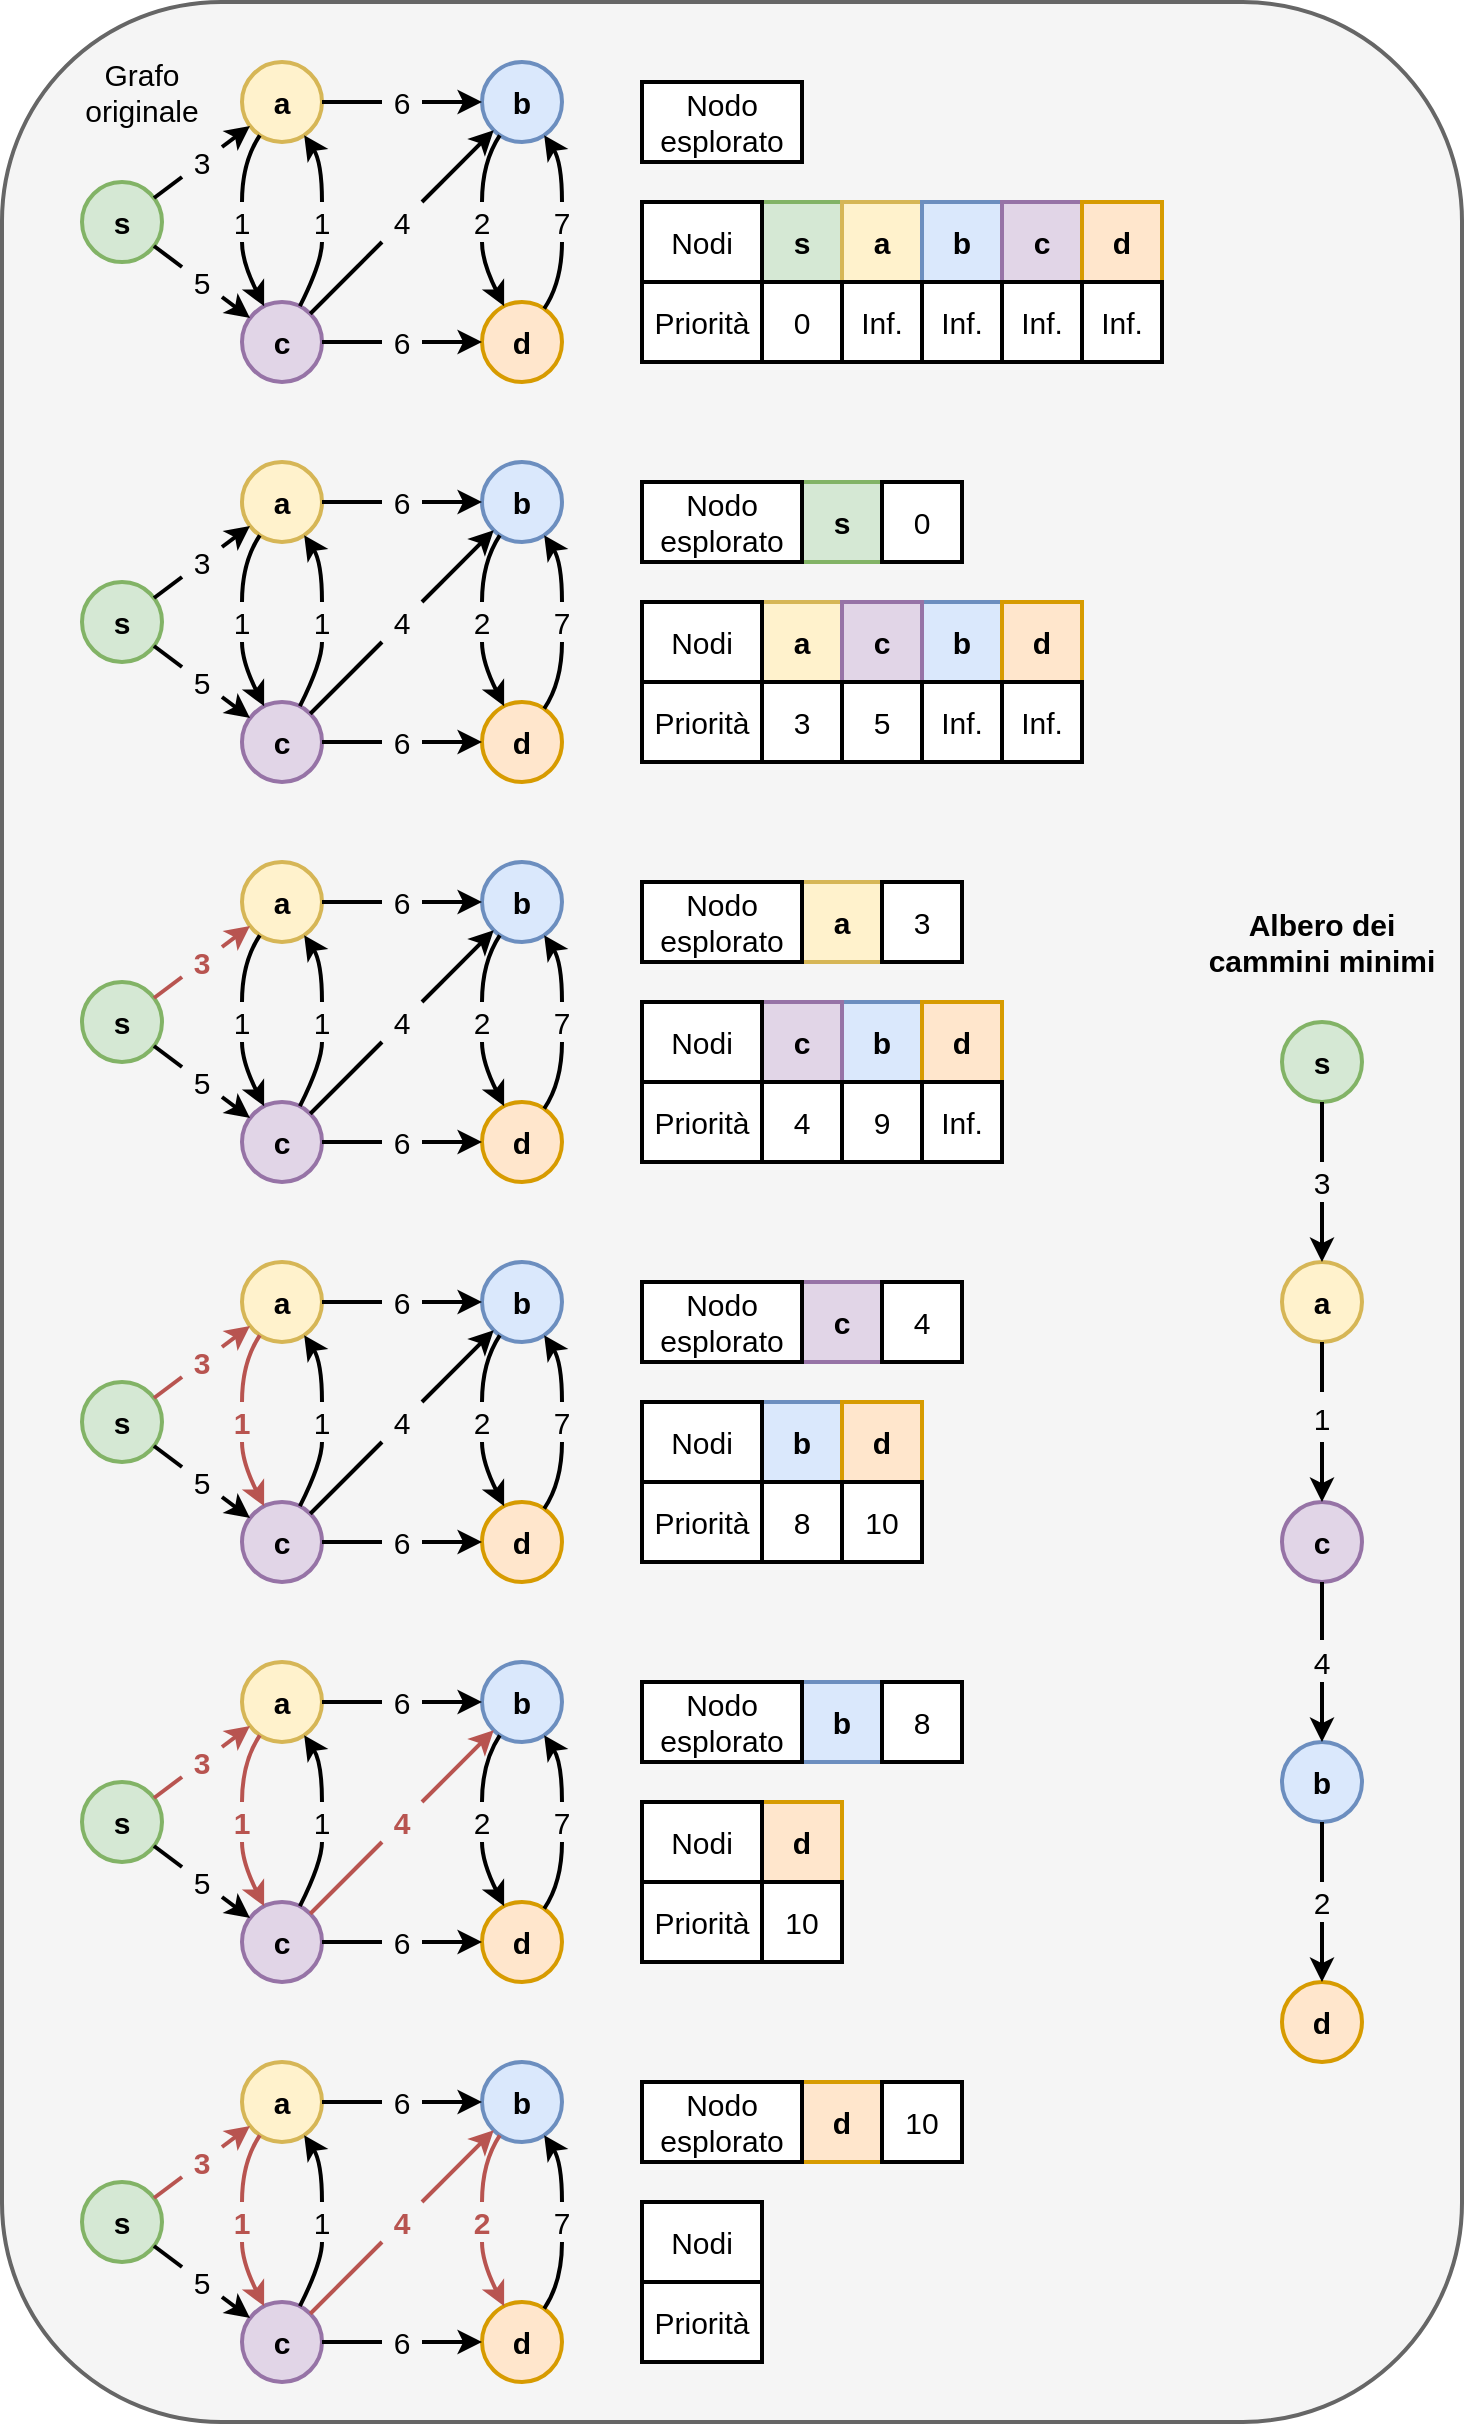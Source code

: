 <mxfile version="18.1.3" type="device"><diagram id="0QRMvihzGQtWvrQNadqX" name="Page-1"><mxGraphModel dx="892" dy="889" grid="1" gridSize="10" guides="1" tooltips="1" connect="1" arrows="1" fold="1" page="1" pageScale="1" pageWidth="850" pageHeight="1100" math="0" shadow="0"><root><mxCell id="0"/><mxCell id="1" parent="0"/><mxCell id="YmjcVBSg9g5_Ha9dL5wA-283" value="" style="rounded=1;whiteSpace=wrap;html=1;fontSize=15;fontColor=#333333;strokeWidth=2;fillColor=#f5f5f5;strokeColor=#666666;" vertex="1" parent="1"><mxGeometry x="40" y="50" width="730" height="1210" as="geometry"/></mxCell><mxCell id="YmjcVBSg9g5_Ha9dL5wA-1" value="s" style="ellipse;whiteSpace=wrap;html=1;aspect=fixed;strokeWidth=2;fontSize=15;fontStyle=1;fillColor=#d5e8d4;strokeColor=#82b366;" vertex="1" parent="1"><mxGeometry x="80" y="140" width="40" height="40" as="geometry"/></mxCell><mxCell id="YmjcVBSg9g5_Ha9dL5wA-3" value="a" style="ellipse;whiteSpace=wrap;html=1;aspect=fixed;strokeWidth=2;fontSize=15;fontStyle=1;fillColor=#fff2cc;strokeColor=#d6b656;" vertex="1" parent="1"><mxGeometry x="160" y="80" width="40" height="40" as="geometry"/></mxCell><mxCell id="YmjcVBSg9g5_Ha9dL5wA-4" value="c" style="ellipse;whiteSpace=wrap;html=1;aspect=fixed;strokeWidth=2;fontSize=15;fontStyle=1;fillColor=#e1d5e7;strokeColor=#9673a6;" vertex="1" parent="1"><mxGeometry x="160" y="200" width="40" height="40" as="geometry"/></mxCell><mxCell id="YmjcVBSg9g5_Ha9dL5wA-5" value="d" style="ellipse;whiteSpace=wrap;html=1;aspect=fixed;strokeWidth=2;fontSize=15;fontStyle=1;fillColor=#ffe6cc;strokeColor=#d79b00;" vertex="1" parent="1"><mxGeometry x="280" y="200" width="40" height="40" as="geometry"/></mxCell><mxCell id="YmjcVBSg9g5_Ha9dL5wA-6" value="b" style="ellipse;whiteSpace=wrap;html=1;aspect=fixed;strokeWidth=2;fontSize=15;fontStyle=1;fillColor=#dae8fc;strokeColor=#6c8ebf;" vertex="1" parent="1"><mxGeometry x="280" y="80" width="40" height="40" as="geometry"/></mxCell><mxCell id="YmjcVBSg9g5_Ha9dL5wA-7" value="" style="endArrow=classic;html=1;rounded=0;strokeWidth=2;startArrow=none;" edge="1" parent="1" source="YmjcVBSg9g5_Ha9dL5wA-19" target="YmjcVBSg9g5_Ha9dL5wA-3"><mxGeometry width="50" height="50" relative="1" as="geometry"><mxPoint x="190" y="370" as="sourcePoint"/><mxPoint x="240" y="320" as="targetPoint"/></mxGeometry></mxCell><mxCell id="YmjcVBSg9g5_Ha9dL5wA-8" value="" style="endArrow=classic;html=1;rounded=0;strokeWidth=2;startArrow=none;" edge="1" parent="1" source="YmjcVBSg9g5_Ha9dL5wA-17" target="YmjcVBSg9g5_Ha9dL5wA-4"><mxGeometry width="50" height="50" relative="1" as="geometry"><mxPoint x="170" y="430" as="sourcePoint"/><mxPoint x="220" y="380" as="targetPoint"/></mxGeometry></mxCell><mxCell id="YmjcVBSg9g5_Ha9dL5wA-9" value="" style="endArrow=classic;html=1;rounded=0;strokeWidth=2;startArrow=none;" edge="1" parent="1" source="YmjcVBSg9g5_Ha9dL5wA-25" target="YmjcVBSg9g5_Ha9dL5wA-6"><mxGeometry width="50" height="50" relative="1" as="geometry"><mxPoint x="190" y="440" as="sourcePoint"/><mxPoint x="240" y="390" as="targetPoint"/></mxGeometry></mxCell><mxCell id="YmjcVBSg9g5_Ha9dL5wA-10" value="" style="endArrow=classic;html=1;rounded=0;strokeWidth=2;startArrow=none;" edge="1" parent="1" source="YmjcVBSg9g5_Ha9dL5wA-28" target="YmjcVBSg9g5_Ha9dL5wA-5"><mxGeometry width="50" height="50" relative="1" as="geometry"><mxPoint x="240" y="410" as="sourcePoint"/><mxPoint x="290" y="360" as="targetPoint"/></mxGeometry></mxCell><mxCell id="YmjcVBSg9g5_Ha9dL5wA-11" value="" style="endArrow=classic;html=1;rounded=0;strokeWidth=2;startArrow=none;" edge="1" parent="1" source="YmjcVBSg9g5_Ha9dL5wA-30" target="YmjcVBSg9g5_Ha9dL5wA-6"><mxGeometry width="50" height="50" relative="1" as="geometry"><mxPoint x="200" y="390" as="sourcePoint"/><mxPoint x="250" y="340" as="targetPoint"/></mxGeometry></mxCell><mxCell id="YmjcVBSg9g5_Ha9dL5wA-12" value="" style="curved=1;endArrow=classic;html=1;rounded=0;strokeWidth=2;startArrow=none;" edge="1" parent="1" source="YmjcVBSg9g5_Ha9dL5wA-21" target="YmjcVBSg9g5_Ha9dL5wA-4"><mxGeometry width="50" height="50" relative="1" as="geometry"><mxPoint x="170" y="390" as="sourcePoint"/><mxPoint x="220" y="340" as="targetPoint"/><Array as="points"><mxPoint x="160" y="180"/></Array></mxGeometry></mxCell><mxCell id="YmjcVBSg9g5_Ha9dL5wA-13" value="" style="curved=1;endArrow=classic;html=1;rounded=0;strokeWidth=2;startArrow=none;" edge="1" parent="1" source="YmjcVBSg9g5_Ha9dL5wA-33" target="YmjcVBSg9g5_Ha9dL5wA-6"><mxGeometry width="50" height="50" relative="1" as="geometry"><mxPoint x="390" y="120" as="sourcePoint"/><mxPoint x="390" y="190" as="targetPoint"/><Array as="points"><mxPoint x="320" y="130"/></Array></mxGeometry></mxCell><mxCell id="YmjcVBSg9g5_Ha9dL5wA-14" value="" style="curved=1;endArrow=classic;html=1;rounded=0;strokeWidth=2;startArrow=none;" edge="1" parent="1" source="YmjcVBSg9g5_Ha9dL5wA-32" target="YmjcVBSg9g5_Ha9dL5wA-5"><mxGeometry width="50" height="50" relative="1" as="geometry"><mxPoint x="190" y="420" as="sourcePoint"/><mxPoint x="240" y="370" as="targetPoint"/><Array as="points"><mxPoint x="280" y="180"/></Array></mxGeometry></mxCell><mxCell id="YmjcVBSg9g5_Ha9dL5wA-15" value="" style="curved=1;endArrow=classic;html=1;rounded=0;strokeWidth=2;startArrow=none;" edge="1" parent="1" source="YmjcVBSg9g5_Ha9dL5wA-23" target="YmjcVBSg9g5_Ha9dL5wA-3"><mxGeometry width="50" height="50" relative="1" as="geometry"><mxPoint x="130" y="350" as="sourcePoint"/><mxPoint x="180" y="300" as="targetPoint"/><Array as="points"><mxPoint x="200" y="130"/></Array></mxGeometry></mxCell><mxCell id="YmjcVBSg9g5_Ha9dL5wA-17" value="5" style="text;html=1;strokeColor=none;fillColor=none;align=center;verticalAlign=middle;whiteSpace=wrap;rounded=0;fontSize=15;" vertex="1" parent="1"><mxGeometry x="130" y="180" width="20" height="20" as="geometry"/></mxCell><mxCell id="YmjcVBSg9g5_Ha9dL5wA-18" value="" style="endArrow=none;html=1;rounded=0;strokeWidth=2;" edge="1" parent="1" source="YmjcVBSg9g5_Ha9dL5wA-1" target="YmjcVBSg9g5_Ha9dL5wA-17"><mxGeometry width="50" height="50" relative="1" as="geometry"><mxPoint x="116" y="172" as="sourcePoint"/><mxPoint x="164" y="208" as="targetPoint"/></mxGeometry></mxCell><mxCell id="YmjcVBSg9g5_Ha9dL5wA-19" value="3" style="text;html=1;strokeColor=none;fillColor=none;align=center;verticalAlign=middle;whiteSpace=wrap;rounded=0;fontSize=15;" vertex="1" parent="1"><mxGeometry x="130" y="120" width="20" height="20" as="geometry"/></mxCell><mxCell id="YmjcVBSg9g5_Ha9dL5wA-20" value="" style="endArrow=none;html=1;rounded=0;strokeWidth=2;" edge="1" parent="1" source="YmjcVBSg9g5_Ha9dL5wA-1" target="YmjcVBSg9g5_Ha9dL5wA-19"><mxGeometry width="50" height="50" relative="1" as="geometry"><mxPoint x="116" y="148" as="sourcePoint"/><mxPoint x="164" y="112" as="targetPoint"/></mxGeometry></mxCell><mxCell id="YmjcVBSg9g5_Ha9dL5wA-21" value="1" style="text;html=1;strokeColor=none;fillColor=none;align=center;verticalAlign=middle;whiteSpace=wrap;rounded=0;fontSize=15;fontStyle=0" vertex="1" parent="1"><mxGeometry x="150" y="150" width="20" height="20" as="geometry"/></mxCell><mxCell id="YmjcVBSg9g5_Ha9dL5wA-22" value="" style="curved=1;endArrow=none;html=1;rounded=0;strokeWidth=2;" edge="1" parent="1" source="YmjcVBSg9g5_Ha9dL5wA-3" target="YmjcVBSg9g5_Ha9dL5wA-21"><mxGeometry width="50" height="50" relative="1" as="geometry"><mxPoint x="168.906" y="116.641" as="sourcePoint"/><mxPoint x="171.056" y="202.111" as="targetPoint"/><Array as="points"><mxPoint x="160" y="130"/></Array></mxGeometry></mxCell><mxCell id="YmjcVBSg9g5_Ha9dL5wA-23" value="1" style="text;html=1;strokeColor=none;fillColor=none;align=center;verticalAlign=middle;whiteSpace=wrap;rounded=0;fontSize=15;fontStyle=0" vertex="1" parent="1"><mxGeometry x="190" y="150" width="20" height="20" as="geometry"/></mxCell><mxCell id="YmjcVBSg9g5_Ha9dL5wA-24" value="" style="curved=1;endArrow=none;html=1;rounded=0;strokeWidth=2;" edge="1" parent="1" source="YmjcVBSg9g5_Ha9dL5wA-4" target="YmjcVBSg9g5_Ha9dL5wA-23"><mxGeometry width="50" height="50" relative="1" as="geometry"><mxPoint x="188.944" y="202.111" as="sourcePoint"/><mxPoint x="230" y="150" as="targetPoint"/><Array as="points"><mxPoint x="200" y="180"/></Array></mxGeometry></mxCell><mxCell id="YmjcVBSg9g5_Ha9dL5wA-25" value="4" style="text;html=1;strokeColor=none;fillColor=none;align=center;verticalAlign=middle;whiteSpace=wrap;rounded=0;fontSize=15;" vertex="1" parent="1"><mxGeometry x="230" y="150" width="20" height="20" as="geometry"/></mxCell><mxCell id="YmjcVBSg9g5_Ha9dL5wA-27" value="" style="endArrow=none;html=1;rounded=0;strokeWidth=2;" edge="1" parent="1" source="YmjcVBSg9g5_Ha9dL5wA-4" target="YmjcVBSg9g5_Ha9dL5wA-25"><mxGeometry width="50" height="50" relative="1" as="geometry"><mxPoint x="194.142" y="205.858" as="sourcePoint"/><mxPoint x="285.858" y="114.142" as="targetPoint"/></mxGeometry></mxCell><mxCell id="YmjcVBSg9g5_Ha9dL5wA-28" value="6" style="text;html=1;strokeColor=none;fillColor=none;align=center;verticalAlign=middle;whiteSpace=wrap;rounded=0;fontSize=15;" vertex="1" parent="1"><mxGeometry x="230" y="210" width="20" height="20" as="geometry"/></mxCell><mxCell id="YmjcVBSg9g5_Ha9dL5wA-29" value="" style="endArrow=none;html=1;rounded=0;strokeWidth=2;" edge="1" parent="1" source="YmjcVBSg9g5_Ha9dL5wA-4" target="YmjcVBSg9g5_Ha9dL5wA-28"><mxGeometry width="50" height="50" relative="1" as="geometry"><mxPoint x="200" y="220" as="sourcePoint"/><mxPoint x="280" y="220" as="targetPoint"/></mxGeometry></mxCell><mxCell id="YmjcVBSg9g5_Ha9dL5wA-30" value="6" style="text;html=1;strokeColor=none;fillColor=none;align=center;verticalAlign=middle;whiteSpace=wrap;rounded=0;fontSize=15;" vertex="1" parent="1"><mxGeometry x="230" y="90" width="20" height="20" as="geometry"/></mxCell><mxCell id="YmjcVBSg9g5_Ha9dL5wA-31" value="" style="endArrow=none;html=1;rounded=0;strokeWidth=2;" edge="1" parent="1" source="YmjcVBSg9g5_Ha9dL5wA-3" target="YmjcVBSg9g5_Ha9dL5wA-30"><mxGeometry width="50" height="50" relative="1" as="geometry"><mxPoint x="200" y="100" as="sourcePoint"/><mxPoint x="280" y="100" as="targetPoint"/></mxGeometry></mxCell><mxCell id="YmjcVBSg9g5_Ha9dL5wA-33" value="7" style="text;html=1;strokeColor=none;fillColor=none;align=center;verticalAlign=middle;whiteSpace=wrap;rounded=0;fontSize=15;" vertex="1" parent="1"><mxGeometry x="310" y="150" width="20" height="20" as="geometry"/></mxCell><mxCell id="YmjcVBSg9g5_Ha9dL5wA-35" value="" style="curved=1;endArrow=none;html=1;rounded=0;strokeWidth=2;" edge="1" parent="1" source="YmjcVBSg9g5_Ha9dL5wA-5" target="YmjcVBSg9g5_Ha9dL5wA-33"><mxGeometry width="50" height="50" relative="1" as="geometry"><mxPoint x="308.944" y="202.111" as="sourcePoint"/><mxPoint x="308.944" y="117.889" as="targetPoint"/><Array as="points"><mxPoint x="320" y="190"/></Array></mxGeometry></mxCell><mxCell id="YmjcVBSg9g5_Ha9dL5wA-32" value="2" style="text;html=1;strokeColor=none;fillColor=none;align=center;verticalAlign=middle;whiteSpace=wrap;rounded=0;fontSize=15;" vertex="1" parent="1"><mxGeometry x="270" y="150" width="20" height="20" as="geometry"/></mxCell><mxCell id="YmjcVBSg9g5_Ha9dL5wA-36" value="" style="curved=1;endArrow=none;html=1;rounded=0;strokeWidth=2;" edge="1" parent="1" source="YmjcVBSg9g5_Ha9dL5wA-6" target="YmjcVBSg9g5_Ha9dL5wA-32"><mxGeometry width="50" height="50" relative="1" as="geometry"><mxPoint x="291.056" y="117.889" as="sourcePoint"/><mxPoint x="291.056" y="202.111" as="targetPoint"/><Array as="points"><mxPoint x="280" y="130"/></Array></mxGeometry></mxCell><mxCell id="YmjcVBSg9g5_Ha9dL5wA-37" value="s" style="rounded=0;whiteSpace=wrap;html=1;fontSize=15;strokeWidth=2;fillColor=#d5e8d4;strokeColor=#82b366;fontStyle=1" vertex="1" parent="1"><mxGeometry x="420" y="150" width="40" height="40" as="geometry"/></mxCell><mxCell id="YmjcVBSg9g5_Ha9dL5wA-38" value="a" style="rounded=0;whiteSpace=wrap;html=1;fontSize=15;strokeWidth=2;fillColor=#fff2cc;strokeColor=#d6b656;fontStyle=1" vertex="1" parent="1"><mxGeometry x="460" y="150" width="40" height="40" as="geometry"/></mxCell><mxCell id="YmjcVBSg9g5_Ha9dL5wA-39" value="b" style="rounded=0;whiteSpace=wrap;html=1;fontSize=15;strokeWidth=2;fillColor=#dae8fc;strokeColor=#6c8ebf;fontStyle=1" vertex="1" parent="1"><mxGeometry x="500" y="150" width="40" height="40" as="geometry"/></mxCell><mxCell id="YmjcVBSg9g5_Ha9dL5wA-40" value="c" style="rounded=0;whiteSpace=wrap;html=1;fontSize=15;strokeWidth=2;fillColor=#e1d5e7;strokeColor=#9673a6;fontStyle=1" vertex="1" parent="1"><mxGeometry x="540" y="150" width="40" height="40" as="geometry"/></mxCell><mxCell id="YmjcVBSg9g5_Ha9dL5wA-41" value="d" style="rounded=0;whiteSpace=wrap;html=1;fontSize=15;strokeWidth=2;fillColor=#ffe6cc;strokeColor=#d79b00;fontStyle=1" vertex="1" parent="1"><mxGeometry x="580" y="150" width="40" height="40" as="geometry"/></mxCell><mxCell id="YmjcVBSg9g5_Ha9dL5wA-42" value="Nodi" style="rounded=0;whiteSpace=wrap;html=1;fontSize=15;strokeWidth=2;" vertex="1" parent="1"><mxGeometry x="360" y="150" width="60" height="40" as="geometry"/></mxCell><mxCell id="YmjcVBSg9g5_Ha9dL5wA-43" value="Nodo esplorato" style="rounded=0;whiteSpace=wrap;html=1;fontSize=15;strokeWidth=2;" vertex="1" parent="1"><mxGeometry x="360" y="90" width="80" height="40" as="geometry"/></mxCell><mxCell id="YmjcVBSg9g5_Ha9dL5wA-44" value="Priorità" style="rounded=0;whiteSpace=wrap;html=1;fontSize=15;strokeWidth=2;" vertex="1" parent="1"><mxGeometry x="360" y="190" width="60" height="40" as="geometry"/></mxCell><mxCell id="YmjcVBSg9g5_Ha9dL5wA-45" value="0" style="rounded=0;whiteSpace=wrap;html=1;fontSize=15;strokeWidth=2;" vertex="1" parent="1"><mxGeometry x="420" y="190" width="40" height="40" as="geometry"/></mxCell><mxCell id="YmjcVBSg9g5_Ha9dL5wA-46" value="Inf." style="rounded=0;whiteSpace=wrap;html=1;fontSize=15;strokeWidth=2;" vertex="1" parent="1"><mxGeometry x="460" y="190" width="40" height="40" as="geometry"/></mxCell><mxCell id="YmjcVBSg9g5_Ha9dL5wA-47" value="Inf." style="rounded=0;whiteSpace=wrap;html=1;fontSize=15;strokeWidth=2;" vertex="1" parent="1"><mxGeometry x="500" y="190" width="40" height="40" as="geometry"/></mxCell><mxCell id="YmjcVBSg9g5_Ha9dL5wA-48" value="Inf." style="rounded=0;whiteSpace=wrap;html=1;fontSize=15;strokeWidth=2;" vertex="1" parent="1"><mxGeometry x="540" y="190" width="40" height="40" as="geometry"/></mxCell><mxCell id="YmjcVBSg9g5_Ha9dL5wA-49" value="Inf." style="rounded=0;whiteSpace=wrap;html=1;fontSize=15;strokeWidth=2;" vertex="1" parent="1"><mxGeometry x="580" y="190" width="40" height="40" as="geometry"/></mxCell><mxCell id="YmjcVBSg9g5_Ha9dL5wA-50" value="s" style="ellipse;whiteSpace=wrap;html=1;aspect=fixed;strokeWidth=2;fontSize=15;fontStyle=1;fillColor=#d5e8d4;strokeColor=#82b366;" vertex="1" parent="1"><mxGeometry x="80" y="340" width="40" height="40" as="geometry"/></mxCell><mxCell id="YmjcVBSg9g5_Ha9dL5wA-51" value="a" style="ellipse;whiteSpace=wrap;html=1;aspect=fixed;strokeWidth=2;fontSize=15;fontStyle=1;fillColor=#fff2cc;strokeColor=#d6b656;" vertex="1" parent="1"><mxGeometry x="160" y="280" width="40" height="40" as="geometry"/></mxCell><mxCell id="YmjcVBSg9g5_Ha9dL5wA-52" value="c" style="ellipse;whiteSpace=wrap;html=1;aspect=fixed;strokeWidth=2;fontSize=15;fontStyle=1;fillColor=#e1d5e7;strokeColor=#9673a6;" vertex="1" parent="1"><mxGeometry x="160" y="400" width="40" height="40" as="geometry"/></mxCell><mxCell id="YmjcVBSg9g5_Ha9dL5wA-53" value="d" style="ellipse;whiteSpace=wrap;html=1;aspect=fixed;strokeWidth=2;fontSize=15;fontStyle=1;fillColor=#ffe6cc;strokeColor=#d79b00;" vertex="1" parent="1"><mxGeometry x="280" y="400" width="40" height="40" as="geometry"/></mxCell><mxCell id="YmjcVBSg9g5_Ha9dL5wA-54" value="b" style="ellipse;whiteSpace=wrap;html=1;aspect=fixed;strokeWidth=2;fontSize=15;fontStyle=1;fillColor=#dae8fc;strokeColor=#6c8ebf;" vertex="1" parent="1"><mxGeometry x="280" y="280" width="40" height="40" as="geometry"/></mxCell><mxCell id="YmjcVBSg9g5_Ha9dL5wA-55" value="" style="endArrow=classic;html=1;rounded=0;strokeWidth=2;startArrow=none;" edge="1" source="YmjcVBSg9g5_Ha9dL5wA-66" target="YmjcVBSg9g5_Ha9dL5wA-51" parent="1"><mxGeometry width="50" height="50" relative="1" as="geometry"><mxPoint x="190" y="570" as="sourcePoint"/><mxPoint x="240" y="520" as="targetPoint"/></mxGeometry></mxCell><mxCell id="YmjcVBSg9g5_Ha9dL5wA-56" value="" style="endArrow=classic;html=1;rounded=0;strokeWidth=2;startArrow=none;" edge="1" source="YmjcVBSg9g5_Ha9dL5wA-64" target="YmjcVBSg9g5_Ha9dL5wA-52" parent="1"><mxGeometry width="50" height="50" relative="1" as="geometry"><mxPoint x="170" y="630" as="sourcePoint"/><mxPoint x="220" y="580" as="targetPoint"/></mxGeometry></mxCell><mxCell id="YmjcVBSg9g5_Ha9dL5wA-57" value="" style="endArrow=classic;html=1;rounded=0;strokeWidth=2;startArrow=none;" edge="1" source="YmjcVBSg9g5_Ha9dL5wA-72" target="YmjcVBSg9g5_Ha9dL5wA-54" parent="1"><mxGeometry width="50" height="50" relative="1" as="geometry"><mxPoint x="190" y="640" as="sourcePoint"/><mxPoint x="240" y="590" as="targetPoint"/></mxGeometry></mxCell><mxCell id="YmjcVBSg9g5_Ha9dL5wA-58" value="" style="endArrow=classic;html=1;rounded=0;strokeWidth=2;startArrow=none;" edge="1" source="YmjcVBSg9g5_Ha9dL5wA-74" target="YmjcVBSg9g5_Ha9dL5wA-53" parent="1"><mxGeometry width="50" height="50" relative="1" as="geometry"><mxPoint x="240" y="610" as="sourcePoint"/><mxPoint x="290" y="560" as="targetPoint"/></mxGeometry></mxCell><mxCell id="YmjcVBSg9g5_Ha9dL5wA-59" value="" style="endArrow=classic;html=1;rounded=0;strokeWidth=2;startArrow=none;" edge="1" source="YmjcVBSg9g5_Ha9dL5wA-76" target="YmjcVBSg9g5_Ha9dL5wA-54" parent="1"><mxGeometry width="50" height="50" relative="1" as="geometry"><mxPoint x="200" y="590" as="sourcePoint"/><mxPoint x="250" y="540" as="targetPoint"/></mxGeometry></mxCell><mxCell id="YmjcVBSg9g5_Ha9dL5wA-60" value="" style="curved=1;endArrow=classic;html=1;rounded=0;strokeWidth=2;startArrow=none;" edge="1" source="YmjcVBSg9g5_Ha9dL5wA-68" target="YmjcVBSg9g5_Ha9dL5wA-52" parent="1"><mxGeometry width="50" height="50" relative="1" as="geometry"><mxPoint x="170" y="590" as="sourcePoint"/><mxPoint x="220" y="540" as="targetPoint"/><Array as="points"><mxPoint x="160" y="380"/></Array></mxGeometry></mxCell><mxCell id="YmjcVBSg9g5_Ha9dL5wA-61" value="" style="curved=1;endArrow=classic;html=1;rounded=0;strokeWidth=2;startArrow=none;" edge="1" source="YmjcVBSg9g5_Ha9dL5wA-78" target="YmjcVBSg9g5_Ha9dL5wA-54" parent="1"><mxGeometry width="50" height="50" relative="1" as="geometry"><mxPoint x="390" y="320" as="sourcePoint"/><mxPoint x="390" y="390" as="targetPoint"/><Array as="points"><mxPoint x="320" y="330"/></Array></mxGeometry></mxCell><mxCell id="YmjcVBSg9g5_Ha9dL5wA-62" value="" style="curved=1;endArrow=classic;html=1;rounded=0;strokeWidth=2;startArrow=none;" edge="1" source="YmjcVBSg9g5_Ha9dL5wA-80" target="YmjcVBSg9g5_Ha9dL5wA-53" parent="1"><mxGeometry width="50" height="50" relative="1" as="geometry"><mxPoint x="190" y="620" as="sourcePoint"/><mxPoint x="240" y="570" as="targetPoint"/><Array as="points"><mxPoint x="280" y="380"/></Array></mxGeometry></mxCell><mxCell id="YmjcVBSg9g5_Ha9dL5wA-63" value="" style="curved=1;endArrow=classic;html=1;rounded=0;strokeWidth=2;startArrow=none;" edge="1" source="YmjcVBSg9g5_Ha9dL5wA-70" target="YmjcVBSg9g5_Ha9dL5wA-51" parent="1"><mxGeometry width="50" height="50" relative="1" as="geometry"><mxPoint x="130" y="550" as="sourcePoint"/><mxPoint x="180" y="500" as="targetPoint"/><Array as="points"><mxPoint x="200" y="330"/></Array></mxGeometry></mxCell><mxCell id="YmjcVBSg9g5_Ha9dL5wA-64" value="5" style="text;html=1;strokeColor=none;fillColor=none;align=center;verticalAlign=middle;whiteSpace=wrap;rounded=0;fontSize=15;" vertex="1" parent="1"><mxGeometry x="130" y="380" width="20" height="20" as="geometry"/></mxCell><mxCell id="YmjcVBSg9g5_Ha9dL5wA-65" value="" style="endArrow=none;html=1;rounded=0;strokeWidth=2;" edge="1" source="YmjcVBSg9g5_Ha9dL5wA-50" target="YmjcVBSg9g5_Ha9dL5wA-64" parent="1"><mxGeometry width="50" height="50" relative="1" as="geometry"><mxPoint x="116" y="372" as="sourcePoint"/><mxPoint x="164" y="408" as="targetPoint"/></mxGeometry></mxCell><mxCell id="YmjcVBSg9g5_Ha9dL5wA-66" value="3" style="text;html=1;strokeColor=none;fillColor=none;align=center;verticalAlign=middle;whiteSpace=wrap;rounded=0;fontSize=15;" vertex="1" parent="1"><mxGeometry x="130" y="320" width="20" height="20" as="geometry"/></mxCell><mxCell id="YmjcVBSg9g5_Ha9dL5wA-67" value="" style="endArrow=none;html=1;rounded=0;strokeWidth=2;" edge="1" source="YmjcVBSg9g5_Ha9dL5wA-50" target="YmjcVBSg9g5_Ha9dL5wA-66" parent="1"><mxGeometry width="50" height="50" relative="1" as="geometry"><mxPoint x="116" y="348" as="sourcePoint"/><mxPoint x="164" y="312" as="targetPoint"/></mxGeometry></mxCell><mxCell id="YmjcVBSg9g5_Ha9dL5wA-68" value="1" style="text;html=1;strokeColor=none;fillColor=none;align=center;verticalAlign=middle;whiteSpace=wrap;rounded=0;fontSize=15;fontStyle=0" vertex="1" parent="1"><mxGeometry x="150" y="350" width="20" height="20" as="geometry"/></mxCell><mxCell id="YmjcVBSg9g5_Ha9dL5wA-69" value="" style="curved=1;endArrow=none;html=1;rounded=0;strokeWidth=2;" edge="1" source="YmjcVBSg9g5_Ha9dL5wA-51" target="YmjcVBSg9g5_Ha9dL5wA-68" parent="1"><mxGeometry width="50" height="50" relative="1" as="geometry"><mxPoint x="168.906" y="316.641" as="sourcePoint"/><mxPoint x="171.056" y="402.111" as="targetPoint"/><Array as="points"><mxPoint x="160" y="330"/></Array></mxGeometry></mxCell><mxCell id="YmjcVBSg9g5_Ha9dL5wA-70" value="1" style="text;html=1;strokeColor=none;fillColor=none;align=center;verticalAlign=middle;whiteSpace=wrap;rounded=0;fontSize=15;fontStyle=0" vertex="1" parent="1"><mxGeometry x="190" y="350" width="20" height="20" as="geometry"/></mxCell><mxCell id="YmjcVBSg9g5_Ha9dL5wA-71" value="" style="curved=1;endArrow=none;html=1;rounded=0;strokeWidth=2;" edge="1" source="YmjcVBSg9g5_Ha9dL5wA-52" target="YmjcVBSg9g5_Ha9dL5wA-70" parent="1"><mxGeometry width="50" height="50" relative="1" as="geometry"><mxPoint x="188.944" y="402.111" as="sourcePoint"/><mxPoint x="230" y="350" as="targetPoint"/><Array as="points"><mxPoint x="200" y="380"/></Array></mxGeometry></mxCell><mxCell id="YmjcVBSg9g5_Ha9dL5wA-72" value="4" style="text;html=1;strokeColor=none;fillColor=none;align=center;verticalAlign=middle;whiteSpace=wrap;rounded=0;fontSize=15;" vertex="1" parent="1"><mxGeometry x="230" y="350" width="20" height="20" as="geometry"/></mxCell><mxCell id="YmjcVBSg9g5_Ha9dL5wA-73" value="" style="endArrow=none;html=1;rounded=0;strokeWidth=2;" edge="1" source="YmjcVBSg9g5_Ha9dL5wA-52" target="YmjcVBSg9g5_Ha9dL5wA-72" parent="1"><mxGeometry width="50" height="50" relative="1" as="geometry"><mxPoint x="194.142" y="405.858" as="sourcePoint"/><mxPoint x="285.858" y="314.142" as="targetPoint"/></mxGeometry></mxCell><mxCell id="YmjcVBSg9g5_Ha9dL5wA-74" value="6" style="text;html=1;strokeColor=none;fillColor=none;align=center;verticalAlign=middle;whiteSpace=wrap;rounded=0;fontSize=15;" vertex="1" parent="1"><mxGeometry x="230" y="410" width="20" height="20" as="geometry"/></mxCell><mxCell id="YmjcVBSg9g5_Ha9dL5wA-75" value="" style="endArrow=none;html=1;rounded=0;strokeWidth=2;" edge="1" source="YmjcVBSg9g5_Ha9dL5wA-52" target="YmjcVBSg9g5_Ha9dL5wA-74" parent="1"><mxGeometry width="50" height="50" relative="1" as="geometry"><mxPoint x="200" y="420" as="sourcePoint"/><mxPoint x="280" y="420" as="targetPoint"/></mxGeometry></mxCell><mxCell id="YmjcVBSg9g5_Ha9dL5wA-76" value="6" style="text;html=1;strokeColor=none;fillColor=none;align=center;verticalAlign=middle;whiteSpace=wrap;rounded=0;fontSize=15;" vertex="1" parent="1"><mxGeometry x="230" y="290" width="20" height="20" as="geometry"/></mxCell><mxCell id="YmjcVBSg9g5_Ha9dL5wA-77" value="" style="endArrow=none;html=1;rounded=0;strokeWidth=2;" edge="1" source="YmjcVBSg9g5_Ha9dL5wA-51" target="YmjcVBSg9g5_Ha9dL5wA-76" parent="1"><mxGeometry width="50" height="50" relative="1" as="geometry"><mxPoint x="200" y="300" as="sourcePoint"/><mxPoint x="280" y="300" as="targetPoint"/></mxGeometry></mxCell><mxCell id="YmjcVBSg9g5_Ha9dL5wA-78" value="7" style="text;html=1;strokeColor=none;fillColor=none;align=center;verticalAlign=middle;whiteSpace=wrap;rounded=0;fontSize=15;" vertex="1" parent="1"><mxGeometry x="310" y="350" width="20" height="20" as="geometry"/></mxCell><mxCell id="YmjcVBSg9g5_Ha9dL5wA-79" value="" style="curved=1;endArrow=none;html=1;rounded=0;strokeWidth=2;" edge="1" source="YmjcVBSg9g5_Ha9dL5wA-53" target="YmjcVBSg9g5_Ha9dL5wA-78" parent="1"><mxGeometry width="50" height="50" relative="1" as="geometry"><mxPoint x="308.944" y="402.111" as="sourcePoint"/><mxPoint x="308.944" y="317.889" as="targetPoint"/><Array as="points"><mxPoint x="320" y="390"/></Array></mxGeometry></mxCell><mxCell id="YmjcVBSg9g5_Ha9dL5wA-80" value="2" style="text;html=1;strokeColor=none;fillColor=none;align=center;verticalAlign=middle;whiteSpace=wrap;rounded=0;fontSize=15;" vertex="1" parent="1"><mxGeometry x="270" y="350" width="20" height="20" as="geometry"/></mxCell><mxCell id="YmjcVBSg9g5_Ha9dL5wA-81" value="" style="curved=1;endArrow=none;html=1;rounded=0;strokeWidth=2;" edge="1" source="YmjcVBSg9g5_Ha9dL5wA-54" target="YmjcVBSg9g5_Ha9dL5wA-80" parent="1"><mxGeometry width="50" height="50" relative="1" as="geometry"><mxPoint x="291.056" y="317.889" as="sourcePoint"/><mxPoint x="291.056" y="402.111" as="targetPoint"/><Array as="points"><mxPoint x="280" y="330"/></Array></mxGeometry></mxCell><mxCell id="YmjcVBSg9g5_Ha9dL5wA-82" value="s" style="rounded=0;whiteSpace=wrap;html=1;fontSize=15;strokeWidth=2;fillColor=#d5e8d4;strokeColor=#82b366;fontStyle=1" vertex="1" parent="1"><mxGeometry x="440" y="290" width="40" height="40" as="geometry"/></mxCell><mxCell id="YmjcVBSg9g5_Ha9dL5wA-83" value="a" style="rounded=0;whiteSpace=wrap;html=1;fontSize=15;strokeWidth=2;fillColor=#fff2cc;strokeColor=#d6b656;fontStyle=1" vertex="1" parent="1"><mxGeometry x="420" y="350" width="40" height="40" as="geometry"/></mxCell><mxCell id="YmjcVBSg9g5_Ha9dL5wA-84" value="b" style="rounded=0;whiteSpace=wrap;html=1;fontSize=15;strokeWidth=2;fillColor=#dae8fc;strokeColor=#6c8ebf;fontStyle=1" vertex="1" parent="1"><mxGeometry x="500" y="350" width="40" height="40" as="geometry"/></mxCell><mxCell id="YmjcVBSg9g5_Ha9dL5wA-85" value="c" style="rounded=0;whiteSpace=wrap;html=1;fontSize=15;strokeWidth=2;fillColor=#e1d5e7;strokeColor=#9673a6;fontStyle=1" vertex="1" parent="1"><mxGeometry x="460" y="350" width="40" height="40" as="geometry"/></mxCell><mxCell id="YmjcVBSg9g5_Ha9dL5wA-86" value="d" style="rounded=0;whiteSpace=wrap;html=1;fontSize=15;strokeWidth=2;fillColor=#ffe6cc;strokeColor=#d79b00;fontStyle=1" vertex="1" parent="1"><mxGeometry x="540" y="350" width="40" height="40" as="geometry"/></mxCell><mxCell id="YmjcVBSg9g5_Ha9dL5wA-87" value="Nodi" style="rounded=0;whiteSpace=wrap;html=1;fontSize=15;strokeWidth=2;" vertex="1" parent="1"><mxGeometry x="360" y="350" width="60" height="40" as="geometry"/></mxCell><mxCell id="YmjcVBSg9g5_Ha9dL5wA-88" value="Nodo esplorato" style="rounded=0;whiteSpace=wrap;html=1;fontSize=15;strokeWidth=2;" vertex="1" parent="1"><mxGeometry x="360" y="290" width="80" height="40" as="geometry"/></mxCell><mxCell id="YmjcVBSg9g5_Ha9dL5wA-89" value="Priorità" style="rounded=0;whiteSpace=wrap;html=1;fontSize=15;strokeWidth=2;" vertex="1" parent="1"><mxGeometry x="360" y="390" width="60" height="40" as="geometry"/></mxCell><mxCell id="YmjcVBSg9g5_Ha9dL5wA-91" value="3" style="rounded=0;whiteSpace=wrap;html=1;fontSize=15;strokeWidth=2;" vertex="1" parent="1"><mxGeometry x="420" y="390" width="40" height="40" as="geometry"/></mxCell><mxCell id="YmjcVBSg9g5_Ha9dL5wA-92" value="Inf." style="rounded=0;whiteSpace=wrap;html=1;fontSize=15;strokeWidth=2;" vertex="1" parent="1"><mxGeometry x="500" y="390" width="40" height="40" as="geometry"/></mxCell><mxCell id="YmjcVBSg9g5_Ha9dL5wA-93" value="5" style="rounded=0;whiteSpace=wrap;html=1;fontSize=15;strokeWidth=2;" vertex="1" parent="1"><mxGeometry x="460" y="390" width="40" height="40" as="geometry"/></mxCell><mxCell id="YmjcVBSg9g5_Ha9dL5wA-94" value="Inf." style="rounded=0;whiteSpace=wrap;html=1;fontSize=15;strokeWidth=2;" vertex="1" parent="1"><mxGeometry x="540" y="390" width="40" height="40" as="geometry"/></mxCell><mxCell id="YmjcVBSg9g5_Ha9dL5wA-95" value="s" style="ellipse;whiteSpace=wrap;html=1;aspect=fixed;strokeWidth=2;fontSize=15;fontStyle=1;fillColor=#d5e8d4;strokeColor=#82b366;" vertex="1" parent="1"><mxGeometry x="80" y="540" width="40" height="40" as="geometry"/></mxCell><mxCell id="YmjcVBSg9g5_Ha9dL5wA-96" value="a" style="ellipse;whiteSpace=wrap;html=1;aspect=fixed;strokeWidth=2;fontSize=15;fontStyle=1;fillColor=#fff2cc;strokeColor=#d6b656;" vertex="1" parent="1"><mxGeometry x="160" y="480" width="40" height="40" as="geometry"/></mxCell><mxCell id="YmjcVBSg9g5_Ha9dL5wA-97" value="c" style="ellipse;whiteSpace=wrap;html=1;aspect=fixed;strokeWidth=2;fontSize=15;fontStyle=1;fillColor=#e1d5e7;strokeColor=#9673a6;" vertex="1" parent="1"><mxGeometry x="160" y="600" width="40" height="40" as="geometry"/></mxCell><mxCell id="YmjcVBSg9g5_Ha9dL5wA-98" value="d" style="ellipse;whiteSpace=wrap;html=1;aspect=fixed;strokeWidth=2;fontSize=15;fontStyle=1;fillColor=#ffe6cc;strokeColor=#d79b00;" vertex="1" parent="1"><mxGeometry x="280" y="600" width="40" height="40" as="geometry"/></mxCell><mxCell id="YmjcVBSg9g5_Ha9dL5wA-99" value="b" style="ellipse;whiteSpace=wrap;html=1;aspect=fixed;strokeWidth=2;fontSize=15;fontStyle=1;fillColor=#dae8fc;strokeColor=#6c8ebf;" vertex="1" parent="1"><mxGeometry x="280" y="480" width="40" height="40" as="geometry"/></mxCell><mxCell id="YmjcVBSg9g5_Ha9dL5wA-100" value="" style="endArrow=classic;html=1;rounded=0;strokeWidth=2;startArrow=none;fillColor=#f8cecc;strokeColor=#b85450;" edge="1" source="YmjcVBSg9g5_Ha9dL5wA-111" target="YmjcVBSg9g5_Ha9dL5wA-96" parent="1"><mxGeometry width="50" height="50" relative="1" as="geometry"><mxPoint x="190" y="770" as="sourcePoint"/><mxPoint x="240" y="720" as="targetPoint"/></mxGeometry></mxCell><mxCell id="YmjcVBSg9g5_Ha9dL5wA-101" value="" style="endArrow=classic;html=1;rounded=0;strokeWidth=2;startArrow=none;" edge="1" source="YmjcVBSg9g5_Ha9dL5wA-109" target="YmjcVBSg9g5_Ha9dL5wA-97" parent="1"><mxGeometry width="50" height="50" relative="1" as="geometry"><mxPoint x="170" y="830" as="sourcePoint"/><mxPoint x="220" y="780" as="targetPoint"/></mxGeometry></mxCell><mxCell id="YmjcVBSg9g5_Ha9dL5wA-102" value="" style="endArrow=classic;html=1;rounded=0;strokeWidth=2;startArrow=none;" edge="1" source="YmjcVBSg9g5_Ha9dL5wA-117" target="YmjcVBSg9g5_Ha9dL5wA-99" parent="1"><mxGeometry width="50" height="50" relative="1" as="geometry"><mxPoint x="190" y="840" as="sourcePoint"/><mxPoint x="240" y="790" as="targetPoint"/></mxGeometry></mxCell><mxCell id="YmjcVBSg9g5_Ha9dL5wA-103" value="" style="endArrow=classic;html=1;rounded=0;strokeWidth=2;startArrow=none;" edge="1" source="YmjcVBSg9g5_Ha9dL5wA-119" target="YmjcVBSg9g5_Ha9dL5wA-98" parent="1"><mxGeometry width="50" height="50" relative="1" as="geometry"><mxPoint x="240" y="810" as="sourcePoint"/><mxPoint x="290" y="760" as="targetPoint"/></mxGeometry></mxCell><mxCell id="YmjcVBSg9g5_Ha9dL5wA-104" value="" style="endArrow=classic;html=1;rounded=0;strokeWidth=2;startArrow=none;" edge="1" source="YmjcVBSg9g5_Ha9dL5wA-121" target="YmjcVBSg9g5_Ha9dL5wA-99" parent="1"><mxGeometry width="50" height="50" relative="1" as="geometry"><mxPoint x="200" y="790" as="sourcePoint"/><mxPoint x="250" y="740" as="targetPoint"/></mxGeometry></mxCell><mxCell id="YmjcVBSg9g5_Ha9dL5wA-105" value="" style="curved=1;endArrow=classic;html=1;rounded=0;strokeWidth=2;startArrow=none;" edge="1" source="YmjcVBSg9g5_Ha9dL5wA-113" target="YmjcVBSg9g5_Ha9dL5wA-97" parent="1"><mxGeometry width="50" height="50" relative="1" as="geometry"><mxPoint x="170" y="790" as="sourcePoint"/><mxPoint x="220" y="740" as="targetPoint"/><Array as="points"><mxPoint x="160" y="580"/></Array></mxGeometry></mxCell><mxCell id="YmjcVBSg9g5_Ha9dL5wA-106" value="" style="curved=1;endArrow=classic;html=1;rounded=0;strokeWidth=2;startArrow=none;" edge="1" source="YmjcVBSg9g5_Ha9dL5wA-123" target="YmjcVBSg9g5_Ha9dL5wA-99" parent="1"><mxGeometry width="50" height="50" relative="1" as="geometry"><mxPoint x="390" y="520" as="sourcePoint"/><mxPoint x="390" y="590" as="targetPoint"/><Array as="points"><mxPoint x="320" y="530"/></Array></mxGeometry></mxCell><mxCell id="YmjcVBSg9g5_Ha9dL5wA-107" value="" style="curved=1;endArrow=classic;html=1;rounded=0;strokeWidth=2;startArrow=none;" edge="1" source="YmjcVBSg9g5_Ha9dL5wA-125" target="YmjcVBSg9g5_Ha9dL5wA-98" parent="1"><mxGeometry width="50" height="50" relative="1" as="geometry"><mxPoint x="190" y="820" as="sourcePoint"/><mxPoint x="240" y="770" as="targetPoint"/><Array as="points"><mxPoint x="280" y="580"/></Array></mxGeometry></mxCell><mxCell id="YmjcVBSg9g5_Ha9dL5wA-108" value="" style="curved=1;endArrow=classic;html=1;rounded=0;strokeWidth=2;startArrow=none;" edge="1" source="YmjcVBSg9g5_Ha9dL5wA-115" target="YmjcVBSg9g5_Ha9dL5wA-96" parent="1"><mxGeometry width="50" height="50" relative="1" as="geometry"><mxPoint x="130" y="750" as="sourcePoint"/><mxPoint x="180" y="700" as="targetPoint"/><Array as="points"><mxPoint x="200" y="530"/></Array></mxGeometry></mxCell><mxCell id="YmjcVBSg9g5_Ha9dL5wA-109" value="5" style="text;html=1;strokeColor=none;fillColor=none;align=center;verticalAlign=middle;whiteSpace=wrap;rounded=0;fontSize=15;" vertex="1" parent="1"><mxGeometry x="130" y="580" width="20" height="20" as="geometry"/></mxCell><mxCell id="YmjcVBSg9g5_Ha9dL5wA-110" value="" style="endArrow=none;html=1;rounded=0;strokeWidth=2;" edge="1" source="YmjcVBSg9g5_Ha9dL5wA-95" target="YmjcVBSg9g5_Ha9dL5wA-109" parent="1"><mxGeometry width="50" height="50" relative="1" as="geometry"><mxPoint x="116" y="572" as="sourcePoint"/><mxPoint x="164" y="608" as="targetPoint"/></mxGeometry></mxCell><mxCell id="YmjcVBSg9g5_Ha9dL5wA-111" value="3" style="text;html=1;strokeColor=none;fillColor=none;align=center;verticalAlign=middle;whiteSpace=wrap;rounded=0;fontSize=15;fontColor=#B85450;fontStyle=1" vertex="1" parent="1"><mxGeometry x="130" y="520" width="20" height="20" as="geometry"/></mxCell><mxCell id="YmjcVBSg9g5_Ha9dL5wA-112" value="" style="endArrow=none;html=1;rounded=0;strokeWidth=2;fillColor=#f8cecc;strokeColor=#b85450;" edge="1" source="YmjcVBSg9g5_Ha9dL5wA-95" target="YmjcVBSg9g5_Ha9dL5wA-111" parent="1"><mxGeometry width="50" height="50" relative="1" as="geometry"><mxPoint x="116" y="548" as="sourcePoint"/><mxPoint x="164" y="512" as="targetPoint"/></mxGeometry></mxCell><mxCell id="YmjcVBSg9g5_Ha9dL5wA-113" value="1" style="text;html=1;strokeColor=none;fillColor=none;align=center;verticalAlign=middle;whiteSpace=wrap;rounded=0;fontSize=15;fontStyle=0" vertex="1" parent="1"><mxGeometry x="150" y="550" width="20" height="20" as="geometry"/></mxCell><mxCell id="YmjcVBSg9g5_Ha9dL5wA-114" value="" style="curved=1;endArrow=none;html=1;rounded=0;strokeWidth=2;" edge="1" source="YmjcVBSg9g5_Ha9dL5wA-96" target="YmjcVBSg9g5_Ha9dL5wA-113" parent="1"><mxGeometry width="50" height="50" relative="1" as="geometry"><mxPoint x="168.906" y="516.641" as="sourcePoint"/><mxPoint x="171.056" y="602.111" as="targetPoint"/><Array as="points"><mxPoint x="160" y="530"/></Array></mxGeometry></mxCell><mxCell id="YmjcVBSg9g5_Ha9dL5wA-115" value="1" style="text;html=1;strokeColor=none;fillColor=none;align=center;verticalAlign=middle;whiteSpace=wrap;rounded=0;fontSize=15;fontStyle=0" vertex="1" parent="1"><mxGeometry x="190" y="550" width="20" height="20" as="geometry"/></mxCell><mxCell id="YmjcVBSg9g5_Ha9dL5wA-116" value="" style="curved=1;endArrow=none;html=1;rounded=0;strokeWidth=2;" edge="1" source="YmjcVBSg9g5_Ha9dL5wA-97" target="YmjcVBSg9g5_Ha9dL5wA-115" parent="1"><mxGeometry width="50" height="50" relative="1" as="geometry"><mxPoint x="188.944" y="602.111" as="sourcePoint"/><mxPoint x="230" y="550" as="targetPoint"/><Array as="points"><mxPoint x="200" y="580"/></Array></mxGeometry></mxCell><mxCell id="YmjcVBSg9g5_Ha9dL5wA-117" value="4" style="text;html=1;strokeColor=none;fillColor=none;align=center;verticalAlign=middle;whiteSpace=wrap;rounded=0;fontSize=15;" vertex="1" parent="1"><mxGeometry x="230" y="550" width="20" height="20" as="geometry"/></mxCell><mxCell id="YmjcVBSg9g5_Ha9dL5wA-118" value="" style="endArrow=none;html=1;rounded=0;strokeWidth=2;" edge="1" source="YmjcVBSg9g5_Ha9dL5wA-97" target="YmjcVBSg9g5_Ha9dL5wA-117" parent="1"><mxGeometry width="50" height="50" relative="1" as="geometry"><mxPoint x="194.142" y="605.858" as="sourcePoint"/><mxPoint x="285.858" y="514.142" as="targetPoint"/></mxGeometry></mxCell><mxCell id="YmjcVBSg9g5_Ha9dL5wA-119" value="6" style="text;html=1;strokeColor=none;fillColor=none;align=center;verticalAlign=middle;whiteSpace=wrap;rounded=0;fontSize=15;" vertex="1" parent="1"><mxGeometry x="230" y="610" width="20" height="20" as="geometry"/></mxCell><mxCell id="YmjcVBSg9g5_Ha9dL5wA-120" value="" style="endArrow=none;html=1;rounded=0;strokeWidth=2;" edge="1" source="YmjcVBSg9g5_Ha9dL5wA-97" target="YmjcVBSg9g5_Ha9dL5wA-119" parent="1"><mxGeometry width="50" height="50" relative="1" as="geometry"><mxPoint x="200" y="620" as="sourcePoint"/><mxPoint x="280" y="620" as="targetPoint"/></mxGeometry></mxCell><mxCell id="YmjcVBSg9g5_Ha9dL5wA-121" value="6" style="text;html=1;strokeColor=none;fillColor=none;align=center;verticalAlign=middle;whiteSpace=wrap;rounded=0;fontSize=15;" vertex="1" parent="1"><mxGeometry x="230" y="490" width="20" height="20" as="geometry"/></mxCell><mxCell id="YmjcVBSg9g5_Ha9dL5wA-122" value="" style="endArrow=none;html=1;rounded=0;strokeWidth=2;" edge="1" source="YmjcVBSg9g5_Ha9dL5wA-96" target="YmjcVBSg9g5_Ha9dL5wA-121" parent="1"><mxGeometry width="50" height="50" relative="1" as="geometry"><mxPoint x="200" y="500" as="sourcePoint"/><mxPoint x="280" y="500" as="targetPoint"/></mxGeometry></mxCell><mxCell id="YmjcVBSg9g5_Ha9dL5wA-123" value="7" style="text;html=1;strokeColor=none;fillColor=none;align=center;verticalAlign=middle;whiteSpace=wrap;rounded=0;fontSize=15;" vertex="1" parent="1"><mxGeometry x="310" y="550" width="20" height="20" as="geometry"/></mxCell><mxCell id="YmjcVBSg9g5_Ha9dL5wA-124" value="" style="curved=1;endArrow=none;html=1;rounded=0;strokeWidth=2;" edge="1" source="YmjcVBSg9g5_Ha9dL5wA-98" target="YmjcVBSg9g5_Ha9dL5wA-123" parent="1"><mxGeometry width="50" height="50" relative="1" as="geometry"><mxPoint x="308.944" y="602.111" as="sourcePoint"/><mxPoint x="308.944" y="517.889" as="targetPoint"/><Array as="points"><mxPoint x="320" y="590"/></Array></mxGeometry></mxCell><mxCell id="YmjcVBSg9g5_Ha9dL5wA-125" value="2" style="text;html=1;strokeColor=none;fillColor=none;align=center;verticalAlign=middle;whiteSpace=wrap;rounded=0;fontSize=15;" vertex="1" parent="1"><mxGeometry x="270" y="550" width="20" height="20" as="geometry"/></mxCell><mxCell id="YmjcVBSg9g5_Ha9dL5wA-126" value="" style="curved=1;endArrow=none;html=1;rounded=0;strokeWidth=2;" edge="1" source="YmjcVBSg9g5_Ha9dL5wA-99" target="YmjcVBSg9g5_Ha9dL5wA-125" parent="1"><mxGeometry width="50" height="50" relative="1" as="geometry"><mxPoint x="291.056" y="517.889" as="sourcePoint"/><mxPoint x="291.056" y="602.111" as="targetPoint"/><Array as="points"><mxPoint x="280" y="530"/></Array></mxGeometry></mxCell><mxCell id="YmjcVBSg9g5_Ha9dL5wA-128" value="a" style="rounded=0;whiteSpace=wrap;html=1;fontSize=15;strokeWidth=2;fillColor=#fff2cc;strokeColor=#d6b656;fontStyle=1" vertex="1" parent="1"><mxGeometry x="440" y="490" width="40" height="40" as="geometry"/></mxCell><mxCell id="YmjcVBSg9g5_Ha9dL5wA-129" value="b" style="rounded=0;whiteSpace=wrap;html=1;fontSize=15;strokeWidth=2;fillColor=#dae8fc;strokeColor=#6c8ebf;fontStyle=1" vertex="1" parent="1"><mxGeometry x="460" y="550" width="40" height="40" as="geometry"/></mxCell><mxCell id="YmjcVBSg9g5_Ha9dL5wA-130" value="c" style="rounded=0;whiteSpace=wrap;html=1;fontSize=15;strokeWidth=2;fillColor=#e1d5e7;strokeColor=#9673a6;fontStyle=1" vertex="1" parent="1"><mxGeometry x="420" y="550" width="40" height="40" as="geometry"/></mxCell><mxCell id="YmjcVBSg9g5_Ha9dL5wA-131" value="d" style="rounded=0;whiteSpace=wrap;html=1;fontSize=15;strokeWidth=2;fillColor=#ffe6cc;strokeColor=#d79b00;fontStyle=1" vertex="1" parent="1"><mxGeometry x="500" y="550" width="40" height="40" as="geometry"/></mxCell><mxCell id="YmjcVBSg9g5_Ha9dL5wA-132" value="Nodi" style="rounded=0;whiteSpace=wrap;html=1;fontSize=15;strokeWidth=2;" vertex="1" parent="1"><mxGeometry x="360" y="550" width="60" height="40" as="geometry"/></mxCell><mxCell id="YmjcVBSg9g5_Ha9dL5wA-133" value="Nodo esplorato" style="rounded=0;whiteSpace=wrap;html=1;fontSize=15;strokeWidth=2;" vertex="1" parent="1"><mxGeometry x="360" y="490" width="80" height="40" as="geometry"/></mxCell><mxCell id="YmjcVBSg9g5_Ha9dL5wA-134" value="Priorità" style="rounded=0;whiteSpace=wrap;html=1;fontSize=15;strokeWidth=2;" vertex="1" parent="1"><mxGeometry x="360" y="590" width="60" height="40" as="geometry"/></mxCell><mxCell id="YmjcVBSg9g5_Ha9dL5wA-136" value="9" style="rounded=0;whiteSpace=wrap;html=1;fontSize=15;strokeWidth=2;" vertex="1" parent="1"><mxGeometry x="460" y="590" width="40" height="40" as="geometry"/></mxCell><mxCell id="YmjcVBSg9g5_Ha9dL5wA-137" value="4" style="rounded=0;whiteSpace=wrap;html=1;fontSize=15;strokeWidth=2;" vertex="1" parent="1"><mxGeometry x="420" y="590" width="40" height="40" as="geometry"/></mxCell><mxCell id="YmjcVBSg9g5_Ha9dL5wA-138" value="Inf." style="rounded=0;whiteSpace=wrap;html=1;fontSize=15;strokeWidth=2;" vertex="1" parent="1"><mxGeometry x="500" y="590" width="40" height="40" as="geometry"/></mxCell><mxCell id="YmjcVBSg9g5_Ha9dL5wA-139" value="s" style="ellipse;whiteSpace=wrap;html=1;aspect=fixed;strokeWidth=2;fontSize=15;fontStyle=1;fillColor=#d5e8d4;strokeColor=#82b366;" vertex="1" parent="1"><mxGeometry x="80" y="740" width="40" height="40" as="geometry"/></mxCell><mxCell id="YmjcVBSg9g5_Ha9dL5wA-140" value="a" style="ellipse;whiteSpace=wrap;html=1;aspect=fixed;strokeWidth=2;fontSize=15;fontStyle=1;fillColor=#fff2cc;strokeColor=#d6b656;" vertex="1" parent="1"><mxGeometry x="160" y="680" width="40" height="40" as="geometry"/></mxCell><mxCell id="YmjcVBSg9g5_Ha9dL5wA-141" value="c" style="ellipse;whiteSpace=wrap;html=1;aspect=fixed;strokeWidth=2;fontSize=15;fontStyle=1;fillColor=#e1d5e7;strokeColor=#9673a6;" vertex="1" parent="1"><mxGeometry x="160" y="800" width="40" height="40" as="geometry"/></mxCell><mxCell id="YmjcVBSg9g5_Ha9dL5wA-142" value="d" style="ellipse;whiteSpace=wrap;html=1;aspect=fixed;strokeWidth=2;fontSize=15;fontStyle=1;fillColor=#ffe6cc;strokeColor=#d79b00;" vertex="1" parent="1"><mxGeometry x="280" y="800" width="40" height="40" as="geometry"/></mxCell><mxCell id="YmjcVBSg9g5_Ha9dL5wA-143" value="b" style="ellipse;whiteSpace=wrap;html=1;aspect=fixed;strokeWidth=2;fontSize=15;fontStyle=1;fillColor=#dae8fc;strokeColor=#6c8ebf;" vertex="1" parent="1"><mxGeometry x="280" y="680" width="40" height="40" as="geometry"/></mxCell><mxCell id="YmjcVBSg9g5_Ha9dL5wA-144" value="" style="endArrow=classic;html=1;rounded=0;strokeWidth=2;startArrow=none;fillColor=#f8cecc;strokeColor=#b85450;" edge="1" source="YmjcVBSg9g5_Ha9dL5wA-155" target="YmjcVBSg9g5_Ha9dL5wA-140" parent="1"><mxGeometry width="50" height="50" relative="1" as="geometry"><mxPoint x="190" y="970" as="sourcePoint"/><mxPoint x="240" y="920" as="targetPoint"/></mxGeometry></mxCell><mxCell id="YmjcVBSg9g5_Ha9dL5wA-145" value="" style="endArrow=classic;html=1;rounded=0;strokeWidth=2;startArrow=none;" edge="1" source="YmjcVBSg9g5_Ha9dL5wA-153" target="YmjcVBSg9g5_Ha9dL5wA-141" parent="1"><mxGeometry width="50" height="50" relative="1" as="geometry"><mxPoint x="170" y="1030" as="sourcePoint"/><mxPoint x="220" y="980" as="targetPoint"/></mxGeometry></mxCell><mxCell id="YmjcVBSg9g5_Ha9dL5wA-146" value="" style="endArrow=classic;html=1;rounded=0;strokeWidth=2;startArrow=none;" edge="1" source="YmjcVBSg9g5_Ha9dL5wA-161" target="YmjcVBSg9g5_Ha9dL5wA-143" parent="1"><mxGeometry width="50" height="50" relative="1" as="geometry"><mxPoint x="190" y="1040" as="sourcePoint"/><mxPoint x="240" y="990" as="targetPoint"/></mxGeometry></mxCell><mxCell id="YmjcVBSg9g5_Ha9dL5wA-147" value="" style="endArrow=classic;html=1;rounded=0;strokeWidth=2;startArrow=none;" edge="1" source="YmjcVBSg9g5_Ha9dL5wA-163" target="YmjcVBSg9g5_Ha9dL5wA-142" parent="1"><mxGeometry width="50" height="50" relative="1" as="geometry"><mxPoint x="240" y="1010" as="sourcePoint"/><mxPoint x="290" y="960" as="targetPoint"/></mxGeometry></mxCell><mxCell id="YmjcVBSg9g5_Ha9dL5wA-148" value="" style="endArrow=classic;html=1;rounded=0;strokeWidth=2;startArrow=none;" edge="1" source="YmjcVBSg9g5_Ha9dL5wA-165" target="YmjcVBSg9g5_Ha9dL5wA-143" parent="1"><mxGeometry width="50" height="50" relative="1" as="geometry"><mxPoint x="200" y="990" as="sourcePoint"/><mxPoint x="250" y="940" as="targetPoint"/></mxGeometry></mxCell><mxCell id="YmjcVBSg9g5_Ha9dL5wA-149" value="" style="curved=1;endArrow=classic;html=1;rounded=0;strokeWidth=2;startArrow=none;fillColor=#f8cecc;strokeColor=#b85450;" edge="1" source="YmjcVBSg9g5_Ha9dL5wA-157" target="YmjcVBSg9g5_Ha9dL5wA-141" parent="1"><mxGeometry width="50" height="50" relative="1" as="geometry"><mxPoint x="170" y="990" as="sourcePoint"/><mxPoint x="220" y="940" as="targetPoint"/><Array as="points"><mxPoint x="160" y="780"/></Array></mxGeometry></mxCell><mxCell id="YmjcVBSg9g5_Ha9dL5wA-150" value="" style="curved=1;endArrow=classic;html=1;rounded=0;strokeWidth=2;startArrow=none;" edge="1" source="YmjcVBSg9g5_Ha9dL5wA-167" target="YmjcVBSg9g5_Ha9dL5wA-143" parent="1"><mxGeometry width="50" height="50" relative="1" as="geometry"><mxPoint x="390" y="720" as="sourcePoint"/><mxPoint x="390" y="790" as="targetPoint"/><Array as="points"><mxPoint x="320" y="730"/></Array></mxGeometry></mxCell><mxCell id="YmjcVBSg9g5_Ha9dL5wA-151" value="" style="curved=1;endArrow=classic;html=1;rounded=0;strokeWidth=2;startArrow=none;" edge="1" source="YmjcVBSg9g5_Ha9dL5wA-169" target="YmjcVBSg9g5_Ha9dL5wA-142" parent="1"><mxGeometry width="50" height="50" relative="1" as="geometry"><mxPoint x="190" y="1020" as="sourcePoint"/><mxPoint x="240" y="970" as="targetPoint"/><Array as="points"><mxPoint x="280" y="780"/></Array></mxGeometry></mxCell><mxCell id="YmjcVBSg9g5_Ha9dL5wA-152" value="" style="curved=1;endArrow=classic;html=1;rounded=0;strokeWidth=2;startArrow=none;" edge="1" source="YmjcVBSg9g5_Ha9dL5wA-159" target="YmjcVBSg9g5_Ha9dL5wA-140" parent="1"><mxGeometry width="50" height="50" relative="1" as="geometry"><mxPoint x="130" y="950" as="sourcePoint"/><mxPoint x="180" y="900" as="targetPoint"/><Array as="points"><mxPoint x="200" y="730"/></Array></mxGeometry></mxCell><mxCell id="YmjcVBSg9g5_Ha9dL5wA-153" value="5" style="text;html=1;strokeColor=none;fillColor=none;align=center;verticalAlign=middle;whiteSpace=wrap;rounded=0;fontSize=15;" vertex="1" parent="1"><mxGeometry x="130" y="780" width="20" height="20" as="geometry"/></mxCell><mxCell id="YmjcVBSg9g5_Ha9dL5wA-154" value="" style="endArrow=none;html=1;rounded=0;strokeWidth=2;" edge="1" source="YmjcVBSg9g5_Ha9dL5wA-139" target="YmjcVBSg9g5_Ha9dL5wA-153" parent="1"><mxGeometry width="50" height="50" relative="1" as="geometry"><mxPoint x="116" y="772" as="sourcePoint"/><mxPoint x="164" y="808" as="targetPoint"/></mxGeometry></mxCell><mxCell id="YmjcVBSg9g5_Ha9dL5wA-155" value="3" style="text;html=1;strokeColor=none;fillColor=none;align=center;verticalAlign=middle;whiteSpace=wrap;rounded=0;fontSize=15;fontColor=#B85450;fontStyle=1" vertex="1" parent="1"><mxGeometry x="130" y="720" width="20" height="20" as="geometry"/></mxCell><mxCell id="YmjcVBSg9g5_Ha9dL5wA-156" value="" style="endArrow=none;html=1;rounded=0;strokeWidth=2;fillColor=#f8cecc;strokeColor=#b85450;" edge="1" source="YmjcVBSg9g5_Ha9dL5wA-139" target="YmjcVBSg9g5_Ha9dL5wA-155" parent="1"><mxGeometry width="50" height="50" relative="1" as="geometry"><mxPoint x="116" y="748" as="sourcePoint"/><mxPoint x="164" y="712" as="targetPoint"/></mxGeometry></mxCell><mxCell id="YmjcVBSg9g5_Ha9dL5wA-157" value="1" style="text;html=1;strokeColor=none;fillColor=none;align=center;verticalAlign=middle;whiteSpace=wrap;rounded=0;fontSize=15;fontStyle=1;fontColor=#B85450;" vertex="1" parent="1"><mxGeometry x="150" y="750" width="20" height="20" as="geometry"/></mxCell><mxCell id="YmjcVBSg9g5_Ha9dL5wA-158" value="" style="curved=1;endArrow=none;html=1;rounded=0;strokeWidth=2;fillColor=#f8cecc;strokeColor=#b85450;" edge="1" source="YmjcVBSg9g5_Ha9dL5wA-140" target="YmjcVBSg9g5_Ha9dL5wA-157" parent="1"><mxGeometry width="50" height="50" relative="1" as="geometry"><mxPoint x="168.906" y="716.641" as="sourcePoint"/><mxPoint x="171.056" y="802.111" as="targetPoint"/><Array as="points"><mxPoint x="160" y="730"/></Array></mxGeometry></mxCell><mxCell id="YmjcVBSg9g5_Ha9dL5wA-159" value="1" style="text;html=1;strokeColor=none;fillColor=none;align=center;verticalAlign=middle;whiteSpace=wrap;rounded=0;fontSize=15;fontStyle=0" vertex="1" parent="1"><mxGeometry x="190" y="750" width="20" height="20" as="geometry"/></mxCell><mxCell id="YmjcVBSg9g5_Ha9dL5wA-160" value="" style="curved=1;endArrow=none;html=1;rounded=0;strokeWidth=2;" edge="1" source="YmjcVBSg9g5_Ha9dL5wA-141" target="YmjcVBSg9g5_Ha9dL5wA-159" parent="1"><mxGeometry width="50" height="50" relative="1" as="geometry"><mxPoint x="188.944" y="802.111" as="sourcePoint"/><mxPoint x="230" y="750" as="targetPoint"/><Array as="points"><mxPoint x="200" y="780"/></Array></mxGeometry></mxCell><mxCell id="YmjcVBSg9g5_Ha9dL5wA-161" value="4" style="text;html=1;strokeColor=none;fillColor=none;align=center;verticalAlign=middle;whiteSpace=wrap;rounded=0;fontSize=15;" vertex="1" parent="1"><mxGeometry x="230" y="750" width="20" height="20" as="geometry"/></mxCell><mxCell id="YmjcVBSg9g5_Ha9dL5wA-162" value="" style="endArrow=none;html=1;rounded=0;strokeWidth=2;" edge="1" source="YmjcVBSg9g5_Ha9dL5wA-141" target="YmjcVBSg9g5_Ha9dL5wA-161" parent="1"><mxGeometry width="50" height="50" relative="1" as="geometry"><mxPoint x="194.142" y="805.858" as="sourcePoint"/><mxPoint x="285.858" y="714.142" as="targetPoint"/></mxGeometry></mxCell><mxCell id="YmjcVBSg9g5_Ha9dL5wA-163" value="6" style="text;html=1;strokeColor=none;fillColor=none;align=center;verticalAlign=middle;whiteSpace=wrap;rounded=0;fontSize=15;" vertex="1" parent="1"><mxGeometry x="230" y="810" width="20" height="20" as="geometry"/></mxCell><mxCell id="YmjcVBSg9g5_Ha9dL5wA-164" value="" style="endArrow=none;html=1;rounded=0;strokeWidth=2;" edge="1" source="YmjcVBSg9g5_Ha9dL5wA-141" target="YmjcVBSg9g5_Ha9dL5wA-163" parent="1"><mxGeometry width="50" height="50" relative="1" as="geometry"><mxPoint x="200" y="820" as="sourcePoint"/><mxPoint x="280" y="820" as="targetPoint"/></mxGeometry></mxCell><mxCell id="YmjcVBSg9g5_Ha9dL5wA-165" value="6" style="text;html=1;strokeColor=none;fillColor=none;align=center;verticalAlign=middle;whiteSpace=wrap;rounded=0;fontSize=15;" vertex="1" parent="1"><mxGeometry x="230" y="690" width="20" height="20" as="geometry"/></mxCell><mxCell id="YmjcVBSg9g5_Ha9dL5wA-166" value="" style="endArrow=none;html=1;rounded=0;strokeWidth=2;" edge="1" source="YmjcVBSg9g5_Ha9dL5wA-140" target="YmjcVBSg9g5_Ha9dL5wA-165" parent="1"><mxGeometry width="50" height="50" relative="1" as="geometry"><mxPoint x="200" y="700" as="sourcePoint"/><mxPoint x="280" y="700" as="targetPoint"/></mxGeometry></mxCell><mxCell id="YmjcVBSg9g5_Ha9dL5wA-167" value="7" style="text;html=1;strokeColor=none;fillColor=none;align=center;verticalAlign=middle;whiteSpace=wrap;rounded=0;fontSize=15;" vertex="1" parent="1"><mxGeometry x="310" y="750" width="20" height="20" as="geometry"/></mxCell><mxCell id="YmjcVBSg9g5_Ha9dL5wA-168" value="" style="curved=1;endArrow=none;html=1;rounded=0;strokeWidth=2;" edge="1" source="YmjcVBSg9g5_Ha9dL5wA-142" target="YmjcVBSg9g5_Ha9dL5wA-167" parent="1"><mxGeometry width="50" height="50" relative="1" as="geometry"><mxPoint x="308.944" y="802.111" as="sourcePoint"/><mxPoint x="308.944" y="717.889" as="targetPoint"/><Array as="points"><mxPoint x="320" y="790"/></Array></mxGeometry></mxCell><mxCell id="YmjcVBSg9g5_Ha9dL5wA-169" value="2" style="text;html=1;strokeColor=none;fillColor=none;align=center;verticalAlign=middle;whiteSpace=wrap;rounded=0;fontSize=15;" vertex="1" parent="1"><mxGeometry x="270" y="750" width="20" height="20" as="geometry"/></mxCell><mxCell id="YmjcVBSg9g5_Ha9dL5wA-170" value="" style="curved=1;endArrow=none;html=1;rounded=0;strokeWidth=2;" edge="1" source="YmjcVBSg9g5_Ha9dL5wA-143" target="YmjcVBSg9g5_Ha9dL5wA-169" parent="1"><mxGeometry width="50" height="50" relative="1" as="geometry"><mxPoint x="291.056" y="717.889" as="sourcePoint"/><mxPoint x="291.056" y="802.111" as="targetPoint"/><Array as="points"><mxPoint x="280" y="730"/></Array></mxGeometry></mxCell><mxCell id="YmjcVBSg9g5_Ha9dL5wA-172" value="b" style="rounded=0;whiteSpace=wrap;html=1;fontSize=15;strokeWidth=2;fillColor=#dae8fc;strokeColor=#6c8ebf;fontStyle=1" vertex="1" parent="1"><mxGeometry x="420" y="750" width="40" height="40" as="geometry"/></mxCell><mxCell id="YmjcVBSg9g5_Ha9dL5wA-173" value="c" style="rounded=0;whiteSpace=wrap;html=1;fontSize=15;strokeWidth=2;fillColor=#e1d5e7;strokeColor=#9673a6;fontStyle=1" vertex="1" parent="1"><mxGeometry x="440" y="690" width="40" height="40" as="geometry"/></mxCell><mxCell id="YmjcVBSg9g5_Ha9dL5wA-174" value="d" style="rounded=0;whiteSpace=wrap;html=1;fontSize=15;strokeWidth=2;fillColor=#ffe6cc;strokeColor=#d79b00;fontStyle=1" vertex="1" parent="1"><mxGeometry x="460" y="750" width="40" height="40" as="geometry"/></mxCell><mxCell id="YmjcVBSg9g5_Ha9dL5wA-175" value="Nodi" style="rounded=0;whiteSpace=wrap;html=1;fontSize=15;strokeWidth=2;" vertex="1" parent="1"><mxGeometry x="360" y="750" width="60" height="40" as="geometry"/></mxCell><mxCell id="YmjcVBSg9g5_Ha9dL5wA-176" value="Nodo esplorato" style="rounded=0;whiteSpace=wrap;html=1;fontSize=15;strokeWidth=2;" vertex="1" parent="1"><mxGeometry x="360" y="690" width="80" height="40" as="geometry"/></mxCell><mxCell id="YmjcVBSg9g5_Ha9dL5wA-177" value="Priorità" style="rounded=0;whiteSpace=wrap;html=1;fontSize=15;strokeWidth=2;" vertex="1" parent="1"><mxGeometry x="360" y="790" width="60" height="40" as="geometry"/></mxCell><mxCell id="YmjcVBSg9g5_Ha9dL5wA-178" value="8" style="rounded=0;whiteSpace=wrap;html=1;fontSize=15;strokeWidth=2;" vertex="1" parent="1"><mxGeometry x="420" y="790" width="40" height="40" as="geometry"/></mxCell><mxCell id="YmjcVBSg9g5_Ha9dL5wA-180" value="10" style="rounded=0;whiteSpace=wrap;html=1;fontSize=15;strokeWidth=2;" vertex="1" parent="1"><mxGeometry x="460" y="790" width="40" height="40" as="geometry"/></mxCell><mxCell id="YmjcVBSg9g5_Ha9dL5wA-181" value="s" style="ellipse;whiteSpace=wrap;html=1;aspect=fixed;strokeWidth=2;fontSize=15;fontStyle=1;fillColor=#d5e8d4;strokeColor=#82b366;" vertex="1" parent="1"><mxGeometry x="80" y="940" width="40" height="40" as="geometry"/></mxCell><mxCell id="YmjcVBSg9g5_Ha9dL5wA-182" value="a" style="ellipse;whiteSpace=wrap;html=1;aspect=fixed;strokeWidth=2;fontSize=15;fontStyle=1;fillColor=#fff2cc;strokeColor=#d6b656;" vertex="1" parent="1"><mxGeometry x="160" y="880" width="40" height="40" as="geometry"/></mxCell><mxCell id="YmjcVBSg9g5_Ha9dL5wA-183" value="c" style="ellipse;whiteSpace=wrap;html=1;aspect=fixed;strokeWidth=2;fontSize=15;fontStyle=1;fillColor=#e1d5e7;strokeColor=#9673a6;" vertex="1" parent="1"><mxGeometry x="160" y="1000" width="40" height="40" as="geometry"/></mxCell><mxCell id="YmjcVBSg9g5_Ha9dL5wA-184" value="d" style="ellipse;whiteSpace=wrap;html=1;aspect=fixed;strokeWidth=2;fontSize=15;fontStyle=1;fillColor=#ffe6cc;strokeColor=#d79b00;" vertex="1" parent="1"><mxGeometry x="280" y="1000" width="40" height="40" as="geometry"/></mxCell><mxCell id="YmjcVBSg9g5_Ha9dL5wA-185" value="b" style="ellipse;whiteSpace=wrap;html=1;aspect=fixed;strokeWidth=2;fontSize=15;fontStyle=1;fillColor=#dae8fc;strokeColor=#6c8ebf;" vertex="1" parent="1"><mxGeometry x="280" y="880" width="40" height="40" as="geometry"/></mxCell><mxCell id="YmjcVBSg9g5_Ha9dL5wA-186" value="" style="endArrow=classic;html=1;rounded=0;strokeWidth=2;startArrow=none;fillColor=#f8cecc;strokeColor=#b85450;" edge="1" source="YmjcVBSg9g5_Ha9dL5wA-197" target="YmjcVBSg9g5_Ha9dL5wA-182" parent="1"><mxGeometry width="50" height="50" relative="1" as="geometry"><mxPoint x="190" y="1170" as="sourcePoint"/><mxPoint x="240" y="1120" as="targetPoint"/></mxGeometry></mxCell><mxCell id="YmjcVBSg9g5_Ha9dL5wA-187" value="" style="endArrow=classic;html=1;rounded=0;strokeWidth=2;startArrow=none;" edge="1" source="YmjcVBSg9g5_Ha9dL5wA-195" target="YmjcVBSg9g5_Ha9dL5wA-183" parent="1"><mxGeometry width="50" height="50" relative="1" as="geometry"><mxPoint x="170" y="1230" as="sourcePoint"/><mxPoint x="220" y="1180" as="targetPoint"/></mxGeometry></mxCell><mxCell id="YmjcVBSg9g5_Ha9dL5wA-188" value="" style="endArrow=classic;html=1;rounded=0;strokeWidth=2;startArrow=none;fillColor=#f8cecc;strokeColor=#b85450;" edge="1" source="YmjcVBSg9g5_Ha9dL5wA-203" target="YmjcVBSg9g5_Ha9dL5wA-185" parent="1"><mxGeometry width="50" height="50" relative="1" as="geometry"><mxPoint x="190" y="1240" as="sourcePoint"/><mxPoint x="240" y="1190" as="targetPoint"/></mxGeometry></mxCell><mxCell id="YmjcVBSg9g5_Ha9dL5wA-189" value="" style="endArrow=classic;html=1;rounded=0;strokeWidth=2;startArrow=none;" edge="1" source="YmjcVBSg9g5_Ha9dL5wA-205" target="YmjcVBSg9g5_Ha9dL5wA-184" parent="1"><mxGeometry width="50" height="50" relative="1" as="geometry"><mxPoint x="240" y="1210" as="sourcePoint"/><mxPoint x="290" y="1160" as="targetPoint"/></mxGeometry></mxCell><mxCell id="YmjcVBSg9g5_Ha9dL5wA-190" value="" style="endArrow=classic;html=1;rounded=0;strokeWidth=2;startArrow=none;" edge="1" source="YmjcVBSg9g5_Ha9dL5wA-207" target="YmjcVBSg9g5_Ha9dL5wA-185" parent="1"><mxGeometry width="50" height="50" relative="1" as="geometry"><mxPoint x="200" y="1190" as="sourcePoint"/><mxPoint x="250" y="1140" as="targetPoint"/></mxGeometry></mxCell><mxCell id="YmjcVBSg9g5_Ha9dL5wA-191" value="" style="curved=1;endArrow=classic;html=1;rounded=0;strokeWidth=2;startArrow=none;fillColor=#f8cecc;strokeColor=#b85450;" edge="1" source="YmjcVBSg9g5_Ha9dL5wA-199" target="YmjcVBSg9g5_Ha9dL5wA-183" parent="1"><mxGeometry width="50" height="50" relative="1" as="geometry"><mxPoint x="170" y="1190" as="sourcePoint"/><mxPoint x="220" y="1140" as="targetPoint"/><Array as="points"><mxPoint x="160" y="980"/></Array></mxGeometry></mxCell><mxCell id="YmjcVBSg9g5_Ha9dL5wA-192" value="" style="curved=1;endArrow=classic;html=1;rounded=0;strokeWidth=2;startArrow=none;" edge="1" source="YmjcVBSg9g5_Ha9dL5wA-209" target="YmjcVBSg9g5_Ha9dL5wA-185" parent="1"><mxGeometry width="50" height="50" relative="1" as="geometry"><mxPoint x="390" y="920" as="sourcePoint"/><mxPoint x="390" y="990" as="targetPoint"/><Array as="points"><mxPoint x="320" y="930"/></Array></mxGeometry></mxCell><mxCell id="YmjcVBSg9g5_Ha9dL5wA-193" value="" style="curved=1;endArrow=classic;html=1;rounded=0;strokeWidth=2;startArrow=none;" edge="1" source="YmjcVBSg9g5_Ha9dL5wA-211" target="YmjcVBSg9g5_Ha9dL5wA-184" parent="1"><mxGeometry width="50" height="50" relative="1" as="geometry"><mxPoint x="190" y="1220" as="sourcePoint"/><mxPoint x="240" y="1170" as="targetPoint"/><Array as="points"><mxPoint x="280" y="980"/></Array></mxGeometry></mxCell><mxCell id="YmjcVBSg9g5_Ha9dL5wA-194" value="" style="curved=1;endArrow=classic;html=1;rounded=0;strokeWidth=2;startArrow=none;" edge="1" source="YmjcVBSg9g5_Ha9dL5wA-201" target="YmjcVBSg9g5_Ha9dL5wA-182" parent="1"><mxGeometry width="50" height="50" relative="1" as="geometry"><mxPoint x="130" y="1150" as="sourcePoint"/><mxPoint x="180" y="1100" as="targetPoint"/><Array as="points"><mxPoint x="200" y="930"/></Array></mxGeometry></mxCell><mxCell id="YmjcVBSg9g5_Ha9dL5wA-195" value="5" style="text;html=1;strokeColor=none;fillColor=none;align=center;verticalAlign=middle;whiteSpace=wrap;rounded=0;fontSize=15;" vertex="1" parent="1"><mxGeometry x="130" y="980" width="20" height="20" as="geometry"/></mxCell><mxCell id="YmjcVBSg9g5_Ha9dL5wA-196" value="" style="endArrow=none;html=1;rounded=0;strokeWidth=2;" edge="1" source="YmjcVBSg9g5_Ha9dL5wA-181" target="YmjcVBSg9g5_Ha9dL5wA-195" parent="1"><mxGeometry width="50" height="50" relative="1" as="geometry"><mxPoint x="116" y="972" as="sourcePoint"/><mxPoint x="164" y="1008" as="targetPoint"/></mxGeometry></mxCell><mxCell id="YmjcVBSg9g5_Ha9dL5wA-197" value="3" style="text;html=1;strokeColor=none;fillColor=none;align=center;verticalAlign=middle;whiteSpace=wrap;rounded=0;fontSize=15;fontColor=#B85450;fontStyle=1" vertex="1" parent="1"><mxGeometry x="130" y="920" width="20" height="20" as="geometry"/></mxCell><mxCell id="YmjcVBSg9g5_Ha9dL5wA-198" value="" style="endArrow=none;html=1;rounded=0;strokeWidth=2;fillColor=#f8cecc;strokeColor=#b85450;" edge="1" source="YmjcVBSg9g5_Ha9dL5wA-181" target="YmjcVBSg9g5_Ha9dL5wA-197" parent="1"><mxGeometry width="50" height="50" relative="1" as="geometry"><mxPoint x="116" y="948" as="sourcePoint"/><mxPoint x="164" y="912" as="targetPoint"/></mxGeometry></mxCell><mxCell id="YmjcVBSg9g5_Ha9dL5wA-199" value="1" style="text;html=1;strokeColor=none;fillColor=none;align=center;verticalAlign=middle;whiteSpace=wrap;rounded=0;fontSize=15;fontStyle=1;fontColor=#B85450;" vertex="1" parent="1"><mxGeometry x="150" y="950" width="20" height="20" as="geometry"/></mxCell><mxCell id="YmjcVBSg9g5_Ha9dL5wA-200" value="" style="curved=1;endArrow=none;html=1;rounded=0;strokeWidth=2;fillColor=#f8cecc;strokeColor=#b85450;" edge="1" source="YmjcVBSg9g5_Ha9dL5wA-182" target="YmjcVBSg9g5_Ha9dL5wA-199" parent="1"><mxGeometry width="50" height="50" relative="1" as="geometry"><mxPoint x="168.906" y="916.641" as="sourcePoint"/><mxPoint x="171.056" y="1002.111" as="targetPoint"/><Array as="points"><mxPoint x="160" y="930"/></Array></mxGeometry></mxCell><mxCell id="YmjcVBSg9g5_Ha9dL5wA-201" value="1" style="text;html=1;strokeColor=none;fillColor=none;align=center;verticalAlign=middle;whiteSpace=wrap;rounded=0;fontSize=15;fontStyle=0" vertex="1" parent="1"><mxGeometry x="190" y="950" width="20" height="20" as="geometry"/></mxCell><mxCell id="YmjcVBSg9g5_Ha9dL5wA-202" value="" style="curved=1;endArrow=none;html=1;rounded=0;strokeWidth=2;" edge="1" source="YmjcVBSg9g5_Ha9dL5wA-183" target="YmjcVBSg9g5_Ha9dL5wA-201" parent="1"><mxGeometry width="50" height="50" relative="1" as="geometry"><mxPoint x="188.944" y="1002.111" as="sourcePoint"/><mxPoint x="230" y="950" as="targetPoint"/><Array as="points"><mxPoint x="200" y="980"/></Array></mxGeometry></mxCell><mxCell id="YmjcVBSg9g5_Ha9dL5wA-203" value="4" style="text;html=1;strokeColor=none;fillColor=none;align=center;verticalAlign=middle;whiteSpace=wrap;rounded=0;fontSize=15;fontColor=#B85450;fontStyle=1" vertex="1" parent="1"><mxGeometry x="230" y="950" width="20" height="20" as="geometry"/></mxCell><mxCell id="YmjcVBSg9g5_Ha9dL5wA-204" value="" style="endArrow=none;html=1;rounded=0;strokeWidth=2;fillColor=#f8cecc;strokeColor=#b85450;" edge="1" source="YmjcVBSg9g5_Ha9dL5wA-183" target="YmjcVBSg9g5_Ha9dL5wA-203" parent="1"><mxGeometry width="50" height="50" relative="1" as="geometry"><mxPoint x="194.142" y="1005.858" as="sourcePoint"/><mxPoint x="285.858" y="914.142" as="targetPoint"/></mxGeometry></mxCell><mxCell id="YmjcVBSg9g5_Ha9dL5wA-205" value="6" style="text;html=1;strokeColor=none;fillColor=none;align=center;verticalAlign=middle;whiteSpace=wrap;rounded=0;fontSize=15;" vertex="1" parent="1"><mxGeometry x="230" y="1010" width="20" height="20" as="geometry"/></mxCell><mxCell id="YmjcVBSg9g5_Ha9dL5wA-206" value="" style="endArrow=none;html=1;rounded=0;strokeWidth=2;" edge="1" source="YmjcVBSg9g5_Ha9dL5wA-183" target="YmjcVBSg9g5_Ha9dL5wA-205" parent="1"><mxGeometry width="50" height="50" relative="1" as="geometry"><mxPoint x="200" y="1020" as="sourcePoint"/><mxPoint x="280" y="1020" as="targetPoint"/></mxGeometry></mxCell><mxCell id="YmjcVBSg9g5_Ha9dL5wA-207" value="6" style="text;html=1;strokeColor=none;fillColor=none;align=center;verticalAlign=middle;whiteSpace=wrap;rounded=0;fontSize=15;" vertex="1" parent="1"><mxGeometry x="230" y="890" width="20" height="20" as="geometry"/></mxCell><mxCell id="YmjcVBSg9g5_Ha9dL5wA-208" value="" style="endArrow=none;html=1;rounded=0;strokeWidth=2;" edge="1" source="YmjcVBSg9g5_Ha9dL5wA-182" target="YmjcVBSg9g5_Ha9dL5wA-207" parent="1"><mxGeometry width="50" height="50" relative="1" as="geometry"><mxPoint x="200" y="900" as="sourcePoint"/><mxPoint x="280" y="900" as="targetPoint"/></mxGeometry></mxCell><mxCell id="YmjcVBSg9g5_Ha9dL5wA-209" value="7" style="text;html=1;strokeColor=none;fillColor=none;align=center;verticalAlign=middle;whiteSpace=wrap;rounded=0;fontSize=15;" vertex="1" parent="1"><mxGeometry x="310" y="950" width="20" height="20" as="geometry"/></mxCell><mxCell id="YmjcVBSg9g5_Ha9dL5wA-210" value="" style="curved=1;endArrow=none;html=1;rounded=0;strokeWidth=2;" edge="1" source="YmjcVBSg9g5_Ha9dL5wA-184" target="YmjcVBSg9g5_Ha9dL5wA-209" parent="1"><mxGeometry width="50" height="50" relative="1" as="geometry"><mxPoint x="308.944" y="1002.111" as="sourcePoint"/><mxPoint x="308.944" y="917.889" as="targetPoint"/><Array as="points"><mxPoint x="320" y="990"/></Array></mxGeometry></mxCell><mxCell id="YmjcVBSg9g5_Ha9dL5wA-211" value="2" style="text;html=1;strokeColor=none;fillColor=none;align=center;verticalAlign=middle;whiteSpace=wrap;rounded=0;fontSize=15;" vertex="1" parent="1"><mxGeometry x="270" y="950" width="20" height="20" as="geometry"/></mxCell><mxCell id="YmjcVBSg9g5_Ha9dL5wA-212" value="" style="curved=1;endArrow=none;html=1;rounded=0;strokeWidth=2;" edge="1" source="YmjcVBSg9g5_Ha9dL5wA-185" target="YmjcVBSg9g5_Ha9dL5wA-211" parent="1"><mxGeometry width="50" height="50" relative="1" as="geometry"><mxPoint x="291.056" y="917.889" as="sourcePoint"/><mxPoint x="291.056" y="1002.111" as="targetPoint"/><Array as="points"><mxPoint x="280" y="930"/></Array></mxGeometry></mxCell><mxCell id="YmjcVBSg9g5_Ha9dL5wA-213" value="b" style="rounded=0;whiteSpace=wrap;html=1;fontSize=15;strokeWidth=2;fillColor=#dae8fc;strokeColor=#6c8ebf;fontStyle=1" vertex="1" parent="1"><mxGeometry x="440" y="890" width="40" height="40" as="geometry"/></mxCell><mxCell id="YmjcVBSg9g5_Ha9dL5wA-215" value="d" style="rounded=0;whiteSpace=wrap;html=1;fontSize=15;strokeWidth=2;fillColor=#ffe6cc;strokeColor=#d79b00;fontStyle=1" vertex="1" parent="1"><mxGeometry x="420" y="950" width="40" height="40" as="geometry"/></mxCell><mxCell id="YmjcVBSg9g5_Ha9dL5wA-216" value="Nodi" style="rounded=0;whiteSpace=wrap;html=1;fontSize=15;strokeWidth=2;" vertex="1" parent="1"><mxGeometry x="360" y="950" width="60" height="40" as="geometry"/></mxCell><mxCell id="YmjcVBSg9g5_Ha9dL5wA-217" value="Nodo esplorato" style="rounded=0;whiteSpace=wrap;html=1;fontSize=15;strokeWidth=2;" vertex="1" parent="1"><mxGeometry x="360" y="890" width="80" height="40" as="geometry"/></mxCell><mxCell id="YmjcVBSg9g5_Ha9dL5wA-218" value="Priorità" style="rounded=0;whiteSpace=wrap;html=1;fontSize=15;strokeWidth=2;" vertex="1" parent="1"><mxGeometry x="360" y="990" width="60" height="40" as="geometry"/></mxCell><mxCell id="YmjcVBSg9g5_Ha9dL5wA-219" value="8" style="rounded=0;whiteSpace=wrap;html=1;fontSize=15;strokeWidth=2;" vertex="1" parent="1"><mxGeometry x="480" y="890" width="40" height="40" as="geometry"/></mxCell><mxCell id="YmjcVBSg9g5_Ha9dL5wA-220" value="10" style="rounded=0;whiteSpace=wrap;html=1;fontSize=15;strokeWidth=2;" vertex="1" parent="1"><mxGeometry x="420" y="990" width="40" height="40" as="geometry"/></mxCell><mxCell id="YmjcVBSg9g5_Ha9dL5wA-221" value="0" style="rounded=0;whiteSpace=wrap;html=1;fontSize=15;strokeWidth=2;" vertex="1" parent="1"><mxGeometry x="480" y="290" width="40" height="40" as="geometry"/></mxCell><mxCell id="YmjcVBSg9g5_Ha9dL5wA-222" value="3" style="rounded=0;whiteSpace=wrap;html=1;fontSize=15;strokeWidth=2;" vertex="1" parent="1"><mxGeometry x="480" y="490" width="40" height="40" as="geometry"/></mxCell><mxCell id="YmjcVBSg9g5_Ha9dL5wA-223" value="4" style="rounded=0;whiteSpace=wrap;html=1;fontSize=15;strokeWidth=2;" vertex="1" parent="1"><mxGeometry x="480" y="690" width="40" height="40" as="geometry"/></mxCell><mxCell id="YmjcVBSg9g5_Ha9dL5wA-224" value="s" style="ellipse;whiteSpace=wrap;html=1;aspect=fixed;strokeWidth=2;fontSize=15;fontStyle=1;fillColor=#d5e8d4;strokeColor=#82b366;" vertex="1" parent="1"><mxGeometry x="80" y="1140" width="40" height="40" as="geometry"/></mxCell><mxCell id="YmjcVBSg9g5_Ha9dL5wA-225" value="a" style="ellipse;whiteSpace=wrap;html=1;aspect=fixed;strokeWidth=2;fontSize=15;fontStyle=1;fillColor=#fff2cc;strokeColor=#d6b656;" vertex="1" parent="1"><mxGeometry x="160" y="1080" width="40" height="40" as="geometry"/></mxCell><mxCell id="YmjcVBSg9g5_Ha9dL5wA-226" value="c" style="ellipse;whiteSpace=wrap;html=1;aspect=fixed;strokeWidth=2;fontSize=15;fontStyle=1;fillColor=#e1d5e7;strokeColor=#9673a6;" vertex="1" parent="1"><mxGeometry x="160" y="1200" width="40" height="40" as="geometry"/></mxCell><mxCell id="YmjcVBSg9g5_Ha9dL5wA-227" value="d" style="ellipse;whiteSpace=wrap;html=1;aspect=fixed;strokeWidth=2;fontSize=15;fontStyle=1;fillColor=#ffe6cc;strokeColor=#d79b00;" vertex="1" parent="1"><mxGeometry x="280" y="1200" width="40" height="40" as="geometry"/></mxCell><mxCell id="YmjcVBSg9g5_Ha9dL5wA-228" value="b" style="ellipse;whiteSpace=wrap;html=1;aspect=fixed;strokeWidth=2;fontSize=15;fontStyle=1;fillColor=#dae8fc;strokeColor=#6c8ebf;" vertex="1" parent="1"><mxGeometry x="280" y="1080" width="40" height="40" as="geometry"/></mxCell><mxCell id="YmjcVBSg9g5_Ha9dL5wA-229" value="" style="endArrow=classic;html=1;rounded=0;strokeWidth=2;startArrow=none;fillColor=#f8cecc;strokeColor=#b85450;" edge="1" source="YmjcVBSg9g5_Ha9dL5wA-240" target="YmjcVBSg9g5_Ha9dL5wA-225" parent="1"><mxGeometry width="50" height="50" relative="1" as="geometry"><mxPoint x="190" y="1370" as="sourcePoint"/><mxPoint x="240" y="1320" as="targetPoint"/></mxGeometry></mxCell><mxCell id="YmjcVBSg9g5_Ha9dL5wA-230" value="" style="endArrow=classic;html=1;rounded=0;strokeWidth=2;startArrow=none;" edge="1" source="YmjcVBSg9g5_Ha9dL5wA-238" target="YmjcVBSg9g5_Ha9dL5wA-226" parent="1"><mxGeometry width="50" height="50" relative="1" as="geometry"><mxPoint x="170" y="1430" as="sourcePoint"/><mxPoint x="220" y="1380" as="targetPoint"/></mxGeometry></mxCell><mxCell id="YmjcVBSg9g5_Ha9dL5wA-231" value="" style="endArrow=classic;html=1;rounded=0;strokeWidth=2;startArrow=none;fillColor=#f8cecc;strokeColor=#b85450;" edge="1" source="YmjcVBSg9g5_Ha9dL5wA-246" target="YmjcVBSg9g5_Ha9dL5wA-228" parent="1"><mxGeometry width="50" height="50" relative="1" as="geometry"><mxPoint x="190" y="1440" as="sourcePoint"/><mxPoint x="240" y="1390" as="targetPoint"/></mxGeometry></mxCell><mxCell id="YmjcVBSg9g5_Ha9dL5wA-232" value="" style="endArrow=classic;html=1;rounded=0;strokeWidth=2;startArrow=none;" edge="1" source="YmjcVBSg9g5_Ha9dL5wA-248" target="YmjcVBSg9g5_Ha9dL5wA-227" parent="1"><mxGeometry width="50" height="50" relative="1" as="geometry"><mxPoint x="240" y="1410" as="sourcePoint"/><mxPoint x="290" y="1360" as="targetPoint"/></mxGeometry></mxCell><mxCell id="YmjcVBSg9g5_Ha9dL5wA-233" value="" style="endArrow=classic;html=1;rounded=0;strokeWidth=2;startArrow=none;" edge="1" source="YmjcVBSg9g5_Ha9dL5wA-250" target="YmjcVBSg9g5_Ha9dL5wA-228" parent="1"><mxGeometry width="50" height="50" relative="1" as="geometry"><mxPoint x="200" y="1390" as="sourcePoint"/><mxPoint x="250" y="1340" as="targetPoint"/></mxGeometry></mxCell><mxCell id="YmjcVBSg9g5_Ha9dL5wA-234" value="" style="curved=1;endArrow=classic;html=1;rounded=0;strokeWidth=2;startArrow=none;fillColor=#f8cecc;strokeColor=#b85450;" edge="1" source="YmjcVBSg9g5_Ha9dL5wA-242" target="YmjcVBSg9g5_Ha9dL5wA-226" parent="1"><mxGeometry width="50" height="50" relative="1" as="geometry"><mxPoint x="170" y="1390" as="sourcePoint"/><mxPoint x="220" y="1340" as="targetPoint"/><Array as="points"><mxPoint x="160" y="1180"/></Array></mxGeometry></mxCell><mxCell id="YmjcVBSg9g5_Ha9dL5wA-235" value="" style="curved=1;endArrow=classic;html=1;rounded=0;strokeWidth=2;startArrow=none;" edge="1" source="YmjcVBSg9g5_Ha9dL5wA-252" target="YmjcVBSg9g5_Ha9dL5wA-228" parent="1"><mxGeometry width="50" height="50" relative="1" as="geometry"><mxPoint x="390" y="1120" as="sourcePoint"/><mxPoint x="390" y="1190" as="targetPoint"/><Array as="points"><mxPoint x="320" y="1130"/></Array></mxGeometry></mxCell><mxCell id="YmjcVBSg9g5_Ha9dL5wA-236" value="" style="curved=1;endArrow=classic;html=1;rounded=0;strokeWidth=2;startArrow=none;fillColor=#f8cecc;strokeColor=#b85450;" edge="1" source="YmjcVBSg9g5_Ha9dL5wA-254" target="YmjcVBSg9g5_Ha9dL5wA-227" parent="1"><mxGeometry width="50" height="50" relative="1" as="geometry"><mxPoint x="190" y="1420" as="sourcePoint"/><mxPoint x="240" y="1370" as="targetPoint"/><Array as="points"><mxPoint x="280" y="1180"/></Array></mxGeometry></mxCell><mxCell id="YmjcVBSg9g5_Ha9dL5wA-237" value="" style="curved=1;endArrow=classic;html=1;rounded=0;strokeWidth=2;startArrow=none;" edge="1" source="YmjcVBSg9g5_Ha9dL5wA-244" target="YmjcVBSg9g5_Ha9dL5wA-225" parent="1"><mxGeometry width="50" height="50" relative="1" as="geometry"><mxPoint x="130" y="1350" as="sourcePoint"/><mxPoint x="180" y="1300" as="targetPoint"/><Array as="points"><mxPoint x="200" y="1130"/></Array></mxGeometry></mxCell><mxCell id="YmjcVBSg9g5_Ha9dL5wA-238" value="5" style="text;html=1;strokeColor=none;fillColor=none;align=center;verticalAlign=middle;whiteSpace=wrap;rounded=0;fontSize=15;" vertex="1" parent="1"><mxGeometry x="130" y="1180" width="20" height="20" as="geometry"/></mxCell><mxCell id="YmjcVBSg9g5_Ha9dL5wA-239" value="" style="endArrow=none;html=1;rounded=0;strokeWidth=2;" edge="1" source="YmjcVBSg9g5_Ha9dL5wA-224" target="YmjcVBSg9g5_Ha9dL5wA-238" parent="1"><mxGeometry width="50" height="50" relative="1" as="geometry"><mxPoint x="116" y="1172" as="sourcePoint"/><mxPoint x="164" y="1208" as="targetPoint"/></mxGeometry></mxCell><mxCell id="YmjcVBSg9g5_Ha9dL5wA-240" value="3" style="text;html=1;strokeColor=none;fillColor=none;align=center;verticalAlign=middle;whiteSpace=wrap;rounded=0;fontSize=15;fontColor=#B85450;fontStyle=1" vertex="1" parent="1"><mxGeometry x="130" y="1120" width="20" height="20" as="geometry"/></mxCell><mxCell id="YmjcVBSg9g5_Ha9dL5wA-241" value="" style="endArrow=none;html=1;rounded=0;strokeWidth=2;fillColor=#f8cecc;strokeColor=#b85450;" edge="1" source="YmjcVBSg9g5_Ha9dL5wA-224" target="YmjcVBSg9g5_Ha9dL5wA-240" parent="1"><mxGeometry width="50" height="50" relative="1" as="geometry"><mxPoint x="116" y="1148" as="sourcePoint"/><mxPoint x="164" y="1112" as="targetPoint"/></mxGeometry></mxCell><mxCell id="YmjcVBSg9g5_Ha9dL5wA-242" value="1" style="text;html=1;strokeColor=none;fillColor=none;align=center;verticalAlign=middle;whiteSpace=wrap;rounded=0;fontSize=15;fontStyle=1;fontColor=#B85450;" vertex="1" parent="1"><mxGeometry x="150" y="1150" width="20" height="20" as="geometry"/></mxCell><mxCell id="YmjcVBSg9g5_Ha9dL5wA-243" value="" style="curved=1;endArrow=none;html=1;rounded=0;strokeWidth=2;fillColor=#f8cecc;strokeColor=#b85450;" edge="1" source="YmjcVBSg9g5_Ha9dL5wA-225" target="YmjcVBSg9g5_Ha9dL5wA-242" parent="1"><mxGeometry width="50" height="50" relative="1" as="geometry"><mxPoint x="168.906" y="1116.641" as="sourcePoint"/><mxPoint x="171.056" y="1202.111" as="targetPoint"/><Array as="points"><mxPoint x="160" y="1130"/></Array></mxGeometry></mxCell><mxCell id="YmjcVBSg9g5_Ha9dL5wA-244" value="1" style="text;html=1;strokeColor=none;fillColor=none;align=center;verticalAlign=middle;whiteSpace=wrap;rounded=0;fontSize=15;fontStyle=0" vertex="1" parent="1"><mxGeometry x="190" y="1150" width="20" height="20" as="geometry"/></mxCell><mxCell id="YmjcVBSg9g5_Ha9dL5wA-245" value="" style="curved=1;endArrow=none;html=1;rounded=0;strokeWidth=2;" edge="1" source="YmjcVBSg9g5_Ha9dL5wA-226" target="YmjcVBSg9g5_Ha9dL5wA-244" parent="1"><mxGeometry width="50" height="50" relative="1" as="geometry"><mxPoint x="188.944" y="1202.111" as="sourcePoint"/><mxPoint x="230" y="1150" as="targetPoint"/><Array as="points"><mxPoint x="200" y="1180"/></Array></mxGeometry></mxCell><mxCell id="YmjcVBSg9g5_Ha9dL5wA-246" value="4" style="text;html=1;strokeColor=none;fillColor=none;align=center;verticalAlign=middle;whiteSpace=wrap;rounded=0;fontSize=15;fontColor=#B85450;fontStyle=1" vertex="1" parent="1"><mxGeometry x="230" y="1150" width="20" height="20" as="geometry"/></mxCell><mxCell id="YmjcVBSg9g5_Ha9dL5wA-247" value="" style="endArrow=none;html=1;rounded=0;strokeWidth=2;fillColor=#f8cecc;strokeColor=#b85450;" edge="1" source="YmjcVBSg9g5_Ha9dL5wA-226" target="YmjcVBSg9g5_Ha9dL5wA-246" parent="1"><mxGeometry width="50" height="50" relative="1" as="geometry"><mxPoint x="194.142" y="1205.858" as="sourcePoint"/><mxPoint x="285.858" y="1114.142" as="targetPoint"/></mxGeometry></mxCell><mxCell id="YmjcVBSg9g5_Ha9dL5wA-248" value="6" style="text;html=1;strokeColor=none;fillColor=none;align=center;verticalAlign=middle;whiteSpace=wrap;rounded=0;fontSize=15;" vertex="1" parent="1"><mxGeometry x="230" y="1210" width="20" height="20" as="geometry"/></mxCell><mxCell id="YmjcVBSg9g5_Ha9dL5wA-249" value="" style="endArrow=none;html=1;rounded=0;strokeWidth=2;" edge="1" source="YmjcVBSg9g5_Ha9dL5wA-226" target="YmjcVBSg9g5_Ha9dL5wA-248" parent="1"><mxGeometry width="50" height="50" relative="1" as="geometry"><mxPoint x="200" y="1220" as="sourcePoint"/><mxPoint x="280" y="1220" as="targetPoint"/></mxGeometry></mxCell><mxCell id="YmjcVBSg9g5_Ha9dL5wA-250" value="6" style="text;html=1;strokeColor=none;fillColor=none;align=center;verticalAlign=middle;whiteSpace=wrap;rounded=0;fontSize=15;" vertex="1" parent="1"><mxGeometry x="230" y="1090" width="20" height="20" as="geometry"/></mxCell><mxCell id="YmjcVBSg9g5_Ha9dL5wA-251" value="" style="endArrow=none;html=1;rounded=0;strokeWidth=2;" edge="1" source="YmjcVBSg9g5_Ha9dL5wA-225" target="YmjcVBSg9g5_Ha9dL5wA-250" parent="1"><mxGeometry width="50" height="50" relative="1" as="geometry"><mxPoint x="200" y="1100" as="sourcePoint"/><mxPoint x="280" y="1100" as="targetPoint"/></mxGeometry></mxCell><mxCell id="YmjcVBSg9g5_Ha9dL5wA-252" value="7" style="text;html=1;strokeColor=none;fillColor=none;align=center;verticalAlign=middle;whiteSpace=wrap;rounded=0;fontSize=15;" vertex="1" parent="1"><mxGeometry x="310" y="1150" width="20" height="20" as="geometry"/></mxCell><mxCell id="YmjcVBSg9g5_Ha9dL5wA-253" value="" style="curved=1;endArrow=none;html=1;rounded=0;strokeWidth=2;" edge="1" source="YmjcVBSg9g5_Ha9dL5wA-227" target="YmjcVBSg9g5_Ha9dL5wA-252" parent="1"><mxGeometry width="50" height="50" relative="1" as="geometry"><mxPoint x="308.944" y="1202.111" as="sourcePoint"/><mxPoint x="308.944" y="1117.889" as="targetPoint"/><Array as="points"><mxPoint x="320" y="1190"/></Array></mxGeometry></mxCell><mxCell id="YmjcVBSg9g5_Ha9dL5wA-254" value="2" style="text;html=1;strokeColor=none;fillColor=none;align=center;verticalAlign=middle;whiteSpace=wrap;rounded=0;fontSize=15;fontColor=#B85450;fontStyle=1" vertex="1" parent="1"><mxGeometry x="270" y="1150" width="20" height="20" as="geometry"/></mxCell><mxCell id="YmjcVBSg9g5_Ha9dL5wA-255" value="" style="curved=1;endArrow=none;html=1;rounded=0;strokeWidth=2;fillColor=#f8cecc;strokeColor=#b85450;" edge="1" source="YmjcVBSg9g5_Ha9dL5wA-228" target="YmjcVBSg9g5_Ha9dL5wA-254" parent="1"><mxGeometry width="50" height="50" relative="1" as="geometry"><mxPoint x="291.056" y="1117.889" as="sourcePoint"/><mxPoint x="291.056" y="1202.111" as="targetPoint"/><Array as="points"><mxPoint x="280" y="1130"/></Array></mxGeometry></mxCell><mxCell id="YmjcVBSg9g5_Ha9dL5wA-257" value="d" style="rounded=0;whiteSpace=wrap;html=1;fontSize=15;strokeWidth=2;fillColor=#ffe6cc;strokeColor=#d79b00;fontStyle=1" vertex="1" parent="1"><mxGeometry x="440" y="1090" width="40" height="40" as="geometry"/></mxCell><mxCell id="YmjcVBSg9g5_Ha9dL5wA-258" value="Nodi" style="rounded=0;whiteSpace=wrap;html=1;fontSize=15;strokeWidth=2;" vertex="1" parent="1"><mxGeometry x="360" y="1150" width="60" height="40" as="geometry"/></mxCell><mxCell id="YmjcVBSg9g5_Ha9dL5wA-259" value="Nodo esplorato" style="rounded=0;whiteSpace=wrap;html=1;fontSize=15;strokeWidth=2;" vertex="1" parent="1"><mxGeometry x="360" y="1090" width="80" height="40" as="geometry"/></mxCell><mxCell id="YmjcVBSg9g5_Ha9dL5wA-260" value="Priorità" style="rounded=0;whiteSpace=wrap;html=1;fontSize=15;strokeWidth=2;" vertex="1" parent="1"><mxGeometry x="360" y="1190" width="60" height="40" as="geometry"/></mxCell><mxCell id="YmjcVBSg9g5_Ha9dL5wA-262" value="10" style="rounded=0;whiteSpace=wrap;html=1;fontSize=15;strokeWidth=2;" vertex="1" parent="1"><mxGeometry x="480" y="1090" width="40" height="40" as="geometry"/></mxCell><mxCell id="YmjcVBSg9g5_Ha9dL5wA-263" value="&lt;span style=&quot;font-weight: normal;&quot;&gt;Grafo originale&lt;/span&gt;" style="text;html=1;strokeColor=none;fillColor=none;align=center;verticalAlign=middle;whiteSpace=wrap;rounded=0;fontSize=15;fontColor=#000000;fontStyle=1" vertex="1" parent="1"><mxGeometry x="80" y="80" width="60" height="30" as="geometry"/></mxCell><mxCell id="YmjcVBSg9g5_Ha9dL5wA-264" value="Albero dei cammini minimi" style="text;html=1;strokeColor=none;fillColor=none;align=center;verticalAlign=middle;whiteSpace=wrap;rounded=0;fontSize=15;fontColor=#000000;fontStyle=1" vertex="1" parent="1"><mxGeometry x="640" y="480" width="120" height="80" as="geometry"/></mxCell><mxCell id="YmjcVBSg9g5_Ha9dL5wA-265" value="s" style="ellipse;whiteSpace=wrap;html=1;aspect=fixed;strokeWidth=2;fontSize=15;fontStyle=1;fillColor=#d5e8d4;strokeColor=#82b366;" vertex="1" parent="1"><mxGeometry x="680" y="560" width="40" height="40" as="geometry"/></mxCell><mxCell id="YmjcVBSg9g5_Ha9dL5wA-266" value="a" style="ellipse;whiteSpace=wrap;html=1;aspect=fixed;strokeWidth=2;fontSize=15;fontStyle=1;fillColor=#fff2cc;strokeColor=#d6b656;" vertex="1" parent="1"><mxGeometry x="680" y="680" width="40" height="40" as="geometry"/></mxCell><mxCell id="YmjcVBSg9g5_Ha9dL5wA-267" value="c" style="ellipse;whiteSpace=wrap;html=1;aspect=fixed;strokeWidth=2;fontSize=15;fontStyle=1;fillColor=#e1d5e7;strokeColor=#9673a6;" vertex="1" parent="1"><mxGeometry x="680" y="800" width="40" height="40" as="geometry"/></mxCell><mxCell id="YmjcVBSg9g5_Ha9dL5wA-268" value="b" style="ellipse;whiteSpace=wrap;html=1;aspect=fixed;strokeWidth=2;fontSize=15;fontStyle=1;fillColor=#dae8fc;strokeColor=#6c8ebf;" vertex="1" parent="1"><mxGeometry x="680" y="920" width="40" height="40" as="geometry"/></mxCell><mxCell id="YmjcVBSg9g5_Ha9dL5wA-269" value="d" style="ellipse;whiteSpace=wrap;html=1;aspect=fixed;strokeWidth=2;fontSize=15;fontStyle=1;fillColor=#ffe6cc;strokeColor=#d79b00;" vertex="1" parent="1"><mxGeometry x="680" y="1040" width="40" height="40" as="geometry"/></mxCell><mxCell id="YmjcVBSg9g5_Ha9dL5wA-270" value="" style="endArrow=classic;html=1;rounded=0;fontSize=15;fontColor=#000000;strokeWidth=2;startArrow=none;" edge="1" parent="1" source="YmjcVBSg9g5_Ha9dL5wA-274" target="YmjcVBSg9g5_Ha9dL5wA-266"><mxGeometry width="50" height="50" relative="1" as="geometry"><mxPoint x="590" y="1040" as="sourcePoint"/><mxPoint x="640" y="990" as="targetPoint"/></mxGeometry></mxCell><mxCell id="YmjcVBSg9g5_Ha9dL5wA-271" value="" style="endArrow=classic;html=1;rounded=0;fontSize=15;fontColor=#000000;strokeWidth=2;startArrow=none;" edge="1" parent="1" source="YmjcVBSg9g5_Ha9dL5wA-276" target="YmjcVBSg9g5_Ha9dL5wA-267"><mxGeometry width="50" height="50" relative="1" as="geometry"><mxPoint x="660" y="1010" as="sourcePoint"/><mxPoint x="710" y="960" as="targetPoint"/></mxGeometry></mxCell><mxCell id="YmjcVBSg9g5_Ha9dL5wA-272" value="" style="endArrow=classic;html=1;rounded=0;fontSize=15;fontColor=#000000;strokeWidth=2;startArrow=none;" edge="1" parent="1" source="YmjcVBSg9g5_Ha9dL5wA-278" target="YmjcVBSg9g5_Ha9dL5wA-268"><mxGeometry width="50" height="50" relative="1" as="geometry"><mxPoint x="670" y="1050" as="sourcePoint"/><mxPoint x="720" y="1000" as="targetPoint"/></mxGeometry></mxCell><mxCell id="YmjcVBSg9g5_Ha9dL5wA-273" value="" style="endArrow=classic;html=1;rounded=0;fontSize=15;fontColor=#000000;strokeWidth=2;startArrow=none;" edge="1" parent="1" source="YmjcVBSg9g5_Ha9dL5wA-279" target="YmjcVBSg9g5_Ha9dL5wA-269"><mxGeometry width="50" height="50" relative="1" as="geometry"><mxPoint x="660" y="1030" as="sourcePoint"/><mxPoint x="710" y="980" as="targetPoint"/></mxGeometry></mxCell><mxCell id="YmjcVBSg9g5_Ha9dL5wA-274" value="3" style="text;html=1;strokeColor=none;fillColor=none;align=center;verticalAlign=middle;whiteSpace=wrap;rounded=0;fontSize=15;fontColor=#000000;" vertex="1" parent="1"><mxGeometry x="690" y="630" width="20" height="20" as="geometry"/></mxCell><mxCell id="YmjcVBSg9g5_Ha9dL5wA-275" value="" style="endArrow=none;html=1;rounded=0;fontSize=15;fontColor=#000000;strokeWidth=2;" edge="1" parent="1" source="YmjcVBSg9g5_Ha9dL5wA-265" target="YmjcVBSg9g5_Ha9dL5wA-274"><mxGeometry width="50" height="50" relative="1" as="geometry"><mxPoint x="700" y="600" as="sourcePoint"/><mxPoint x="700" y="640" as="targetPoint"/></mxGeometry></mxCell><mxCell id="YmjcVBSg9g5_Ha9dL5wA-276" value="1" style="text;html=1;strokeColor=none;fillColor=none;align=center;verticalAlign=middle;whiteSpace=wrap;rounded=0;fontSize=15;fontColor=#000000;" vertex="1" parent="1"><mxGeometry x="690" y="745" width="20" height="25" as="geometry"/></mxCell><mxCell id="YmjcVBSg9g5_Ha9dL5wA-277" value="" style="endArrow=none;html=1;rounded=0;fontSize=15;fontColor=#000000;strokeWidth=2;" edge="1" parent="1" source="YmjcVBSg9g5_Ha9dL5wA-266" target="YmjcVBSg9g5_Ha9dL5wA-276"><mxGeometry width="50" height="50" relative="1" as="geometry"><mxPoint x="700" y="720.0" as="sourcePoint"/><mxPoint x="700" y="800.0" as="targetPoint"/></mxGeometry></mxCell><mxCell id="YmjcVBSg9g5_Ha9dL5wA-278" value="4" style="text;html=1;strokeColor=none;fillColor=none;align=center;verticalAlign=middle;whiteSpace=wrap;rounded=0;fontSize=15;fontColor=#000000;" vertex="1" parent="1"><mxGeometry x="690" y="869" width="20" height="21" as="geometry"/></mxCell><mxCell id="YmjcVBSg9g5_Ha9dL5wA-280" value="" style="endArrow=none;html=1;rounded=0;fontSize=15;fontColor=#000000;strokeWidth=2;" edge="1" parent="1" source="YmjcVBSg9g5_Ha9dL5wA-267" target="YmjcVBSg9g5_Ha9dL5wA-278"><mxGeometry width="50" height="50" relative="1" as="geometry"><mxPoint x="700" y="840.0" as="sourcePoint"/><mxPoint x="700" y="920" as="targetPoint"/></mxGeometry></mxCell><mxCell id="YmjcVBSg9g5_Ha9dL5wA-279" value="2" style="text;html=1;strokeColor=none;fillColor=none;align=center;verticalAlign=middle;whiteSpace=wrap;rounded=0;fontSize=15;fontColor=#000000;" vertex="1" parent="1"><mxGeometry x="690" y="990" width="20" height="20" as="geometry"/></mxCell><mxCell id="YmjcVBSg9g5_Ha9dL5wA-282" value="" style="endArrow=none;html=1;rounded=0;fontSize=15;fontColor=#000000;strokeWidth=2;" edge="1" parent="1" source="YmjcVBSg9g5_Ha9dL5wA-268" target="YmjcVBSg9g5_Ha9dL5wA-279"><mxGeometry width="50" height="50" relative="1" as="geometry"><mxPoint x="700" y="960" as="sourcePoint"/><mxPoint x="700" y="1040" as="targetPoint"/></mxGeometry></mxCell></root></mxGraphModel></diagram></mxfile>